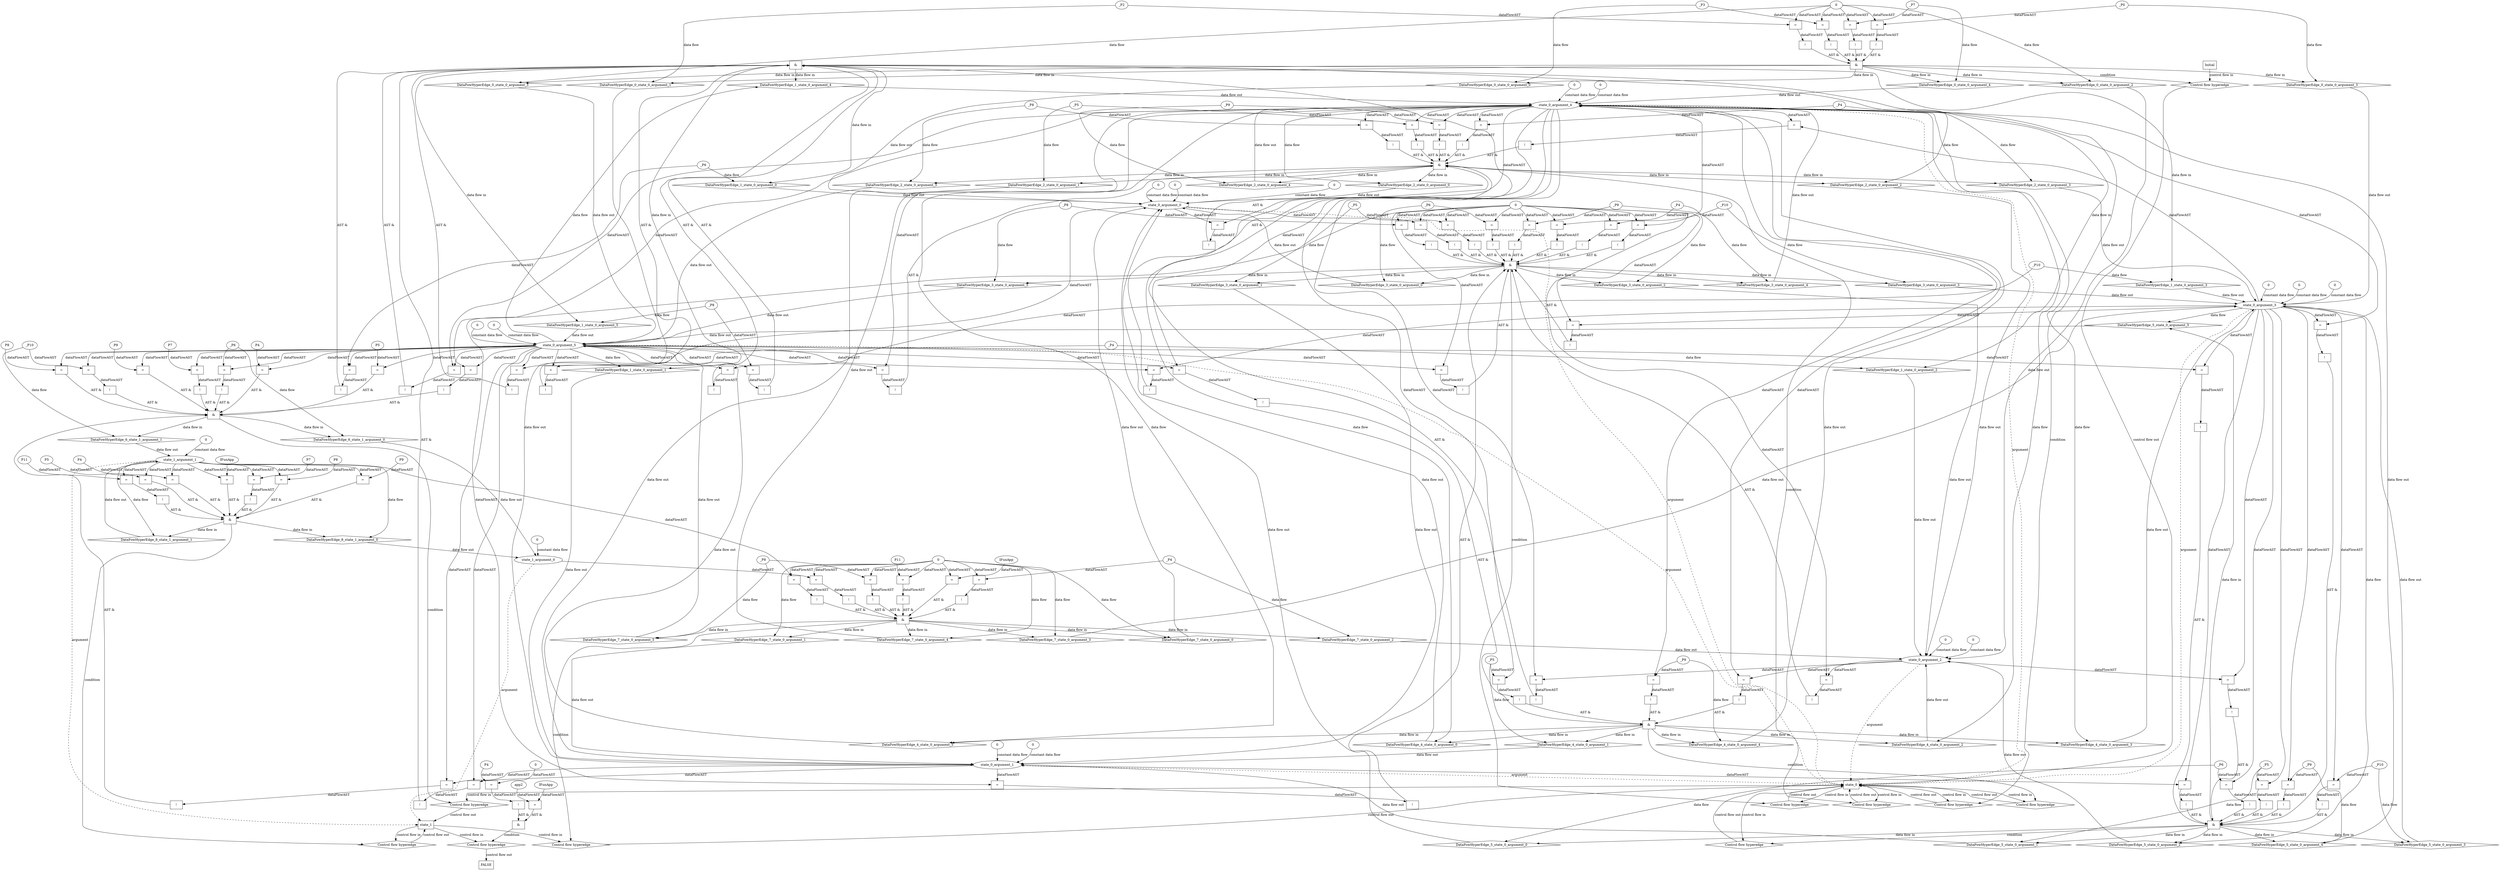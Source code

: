 digraph dag {
"state_0" [label="state_0" nodeName="state_0" class=cfn  shape="rect"];
"state_1" [label="state_1" nodeName="state_1" class=cfn  shape="rect"];
FALSE [label="FALSE" nodeName=FALSE class=cfn  shape="rect"];
Initial [label="Initial" nodeName=Initial class=cfn  shape="rect"];
ControlFowHyperEdge_0 [label="Control flow hyperedge" nodeName=ControlFowHyperEdge_0 class=controlFlowHyperEdge shape="diamond"];
"Initial" -> ControlFowHyperEdge_0 [label="control flow in"]
ControlFowHyperEdge_0 -> "state_0" [label="control flow out"]
ControlFowHyperEdge_1 [label="Control flow hyperedge" nodeName=ControlFowHyperEdge_1 class=controlFlowHyperEdge shape="diamond"];
"state_0" -> ControlFowHyperEdge_1 [label="control flow in"]
ControlFowHyperEdge_1 -> "state_0" [label="control flow out"]
ControlFowHyperEdge_2 [label="Control flow hyperedge" nodeName=ControlFowHyperEdge_2 class=controlFlowHyperEdge shape="diamond"];
"state_0" -> ControlFowHyperEdge_2 [label="control flow in"]
ControlFowHyperEdge_2 -> "state_0" [label="control flow out"]
ControlFowHyperEdge_3 [label="Control flow hyperedge" nodeName=ControlFowHyperEdge_3 class=controlFlowHyperEdge shape="diamond"];
"state_0" -> ControlFowHyperEdge_3 [label="control flow in"]
ControlFowHyperEdge_3 -> "state_0" [label="control flow out"]
ControlFowHyperEdge_4 [label="Control flow hyperedge" nodeName=ControlFowHyperEdge_4 class=controlFlowHyperEdge shape="diamond"];
"state_0" -> ControlFowHyperEdge_4 [label="control flow in"]
ControlFowHyperEdge_4 -> "state_0" [label="control flow out"]
ControlFowHyperEdge_5 [label="Control flow hyperedge" nodeName=ControlFowHyperEdge_5 class=controlFlowHyperEdge shape="diamond"];
"state_0" -> ControlFowHyperEdge_5 [label="control flow in"]
ControlFowHyperEdge_5 -> "state_0" [label="control flow out"]
ControlFowHyperEdge_6 [label="Control flow hyperedge" nodeName=ControlFowHyperEdge_6 class=controlFlowHyperEdge shape="diamond"];
"state_0" -> ControlFowHyperEdge_6 [label="control flow in"]
ControlFowHyperEdge_6 -> "state_1" [label="control flow out"]
ControlFowHyperEdge_7 [label="Control flow hyperedge" nodeName=ControlFowHyperEdge_7 class=controlFlowHyperEdge shape="diamond"];
"state_1" -> ControlFowHyperEdge_7 [label="control flow in"]
ControlFowHyperEdge_7 -> "state_0" [label="control flow out"]
ControlFowHyperEdge_8 [label="Control flow hyperedge" nodeName=ControlFowHyperEdge_8 class=controlFlowHyperEdge shape="diamond"];
"state_1" -> ControlFowHyperEdge_8 [label="control flow in"]
ControlFowHyperEdge_8 -> "state_1" [label="control flow out"]
ControlFowHyperEdge_9 [label="Control flow hyperedge" nodeName=ControlFowHyperEdge_9 class=controlFlowHyperEdge shape="diamond"];
"state_1" -> ControlFowHyperEdge_9 [label="control flow in"]
ControlFowHyperEdge_9 -> "FALSE" [label="control flow out"]
"state_0_argument_0" [label="state_0_argument_0" nodeName=argument0 class=argument  head="state_0" shape="oval"];
"state_0_argument_0" -> "state_0"[label="argument" style="dashed"]
"state_0_argument_1" [label="state_0_argument_1" nodeName=argument1 class=argument  head="state_0" shape="oval"];
"state_0_argument_1" -> "state_0"[label="argument" style="dashed"]
"state_0_argument_2" [label="state_0_argument_2" nodeName=argument2 class=argument  head="state_0" shape="oval"];
"state_0_argument_2" -> "state_0"[label="argument" style="dashed"]
"state_0_argument_3" [label="state_0_argument_3" nodeName=argument3 class=argument  head="state_0" shape="oval"];
"state_0_argument_3" -> "state_0"[label="argument" style="dashed"]
"state_0_argument_4" [label="state_0_argument_4" nodeName=argument4 class=argument  head="state_0" shape="oval"];
"state_0_argument_4" -> "state_0"[label="argument" style="dashed"]
"state_0_argument_5" [label="state_0_argument_5" nodeName=argument5 class=argument  head="state_0" shape="oval"];
"state_0_argument_5" -> "state_0"[label="argument" style="dashed"]
"state_1_argument_0" [label="state_1_argument_0" nodeName=argument0 class=argument  head="state_1" shape="oval"];
"state_1_argument_0" -> "state_1"[label="argument" style="dashed"]
"state_1_argument_1" [label="state_1_argument_1" nodeName=argument1 class=argument  head="state_1" shape="oval"];
"state_1_argument_1" -> "state_1"[label="argument" style="dashed"]

"xxxstate_0___Initial_0xxx_and" [label="&" nodeName="xxxstate_0___Initial_0xxx_and" class=Operator shape="rect"];
"xxxstate_0___Initial_0xxxguard_0_node_0" [label="!" nodeName="xxxstate_0___Initial_0xxxguard_0_node_0" class=Operator shape="rect"];
"xxxstate_0___Initial_0xxxguard_0_node_1" [label="=" nodeName="xxxstate_0___Initial_0xxxguard_0_node_1" class=Operator  shape="rect"];
"xxxstate_0___Initial_0xxxguard_0_node_1" -> "xxxstate_0___Initial_0xxxguard_0_node_0"[label="dataFlowAST"]
"xxxstate_0___Initial_0xxxdataFlow_0_node_0" -> "xxxstate_0___Initial_0xxxguard_0_node_1"[label="dataFlowAST"]
"xxxstate_0___Initial_0xxxdataFlow3_node_0" -> "xxxstate_0___Initial_0xxxguard_0_node_1"[label="dataFlowAST"]

"xxxstate_0___Initial_0xxxguard_0_node_0" -> "xxxstate_0___Initial_0xxx_and" [label="AST &"];
"xxxstate_0___Initial_0xxxguard1_node_0" [label="!" nodeName="xxxstate_0___Initial_0xxxguard1_node_0" class=Operator shape="rect"];
"xxxstate_0___Initial_0xxxguard1_node_1" [label="=" nodeName="xxxstate_0___Initial_0xxxguard1_node_1" class=Operator  shape="rect"];
"xxxstate_0___Initial_0xxxguard1_node_1" -> "xxxstate_0___Initial_0xxxguard1_node_0"[label="dataFlowAST"]
"xxxstate_0___Initial_0xxxdataFlow5_node_0" -> "xxxstate_0___Initial_0xxxguard1_node_1"[label="dataFlowAST"]
"xxxstate_0___Initial_0xxxdataFlow3_node_0" -> "xxxstate_0___Initial_0xxxguard1_node_1"[label="dataFlowAST"]

"xxxstate_0___Initial_0xxxguard1_node_0" -> "xxxstate_0___Initial_0xxx_and" [label="AST &"];
"xxxstate_0___Initial_0xxxguard2_node_0" [label="!" nodeName="xxxstate_0___Initial_0xxxguard2_node_0" class=Operator shape="rect"];
"xxxstate_0___Initial_0xxxguard2_node_1" [label="=" nodeName="xxxstate_0___Initial_0xxxguard2_node_1" class=Operator  shape="rect"];
"xxxstate_0___Initial_0xxxguard2_node_1" -> "xxxstate_0___Initial_0xxxguard2_node_0"[label="dataFlowAST"]
"xxxstate_0___Initial_0xxxdataFlow2_node_0" -> "xxxstate_0___Initial_0xxxguard2_node_1"[label="dataFlowAST"]
"xxxstate_0___Initial_0xxxdataFlow3_node_0" -> "xxxstate_0___Initial_0xxxguard2_node_1"[label="dataFlowAST"]

"xxxstate_0___Initial_0xxxguard2_node_0" -> "xxxstate_0___Initial_0xxx_and" [label="AST &"];
"xxxstate_0___Initial_0xxxguard3_node_0" [label="!" nodeName="xxxstate_0___Initial_0xxxguard3_node_0" class=Operator shape="rect"];
"xxxstate_0___Initial_0xxxguard3_node_1" [label="=" nodeName="xxxstate_0___Initial_0xxxguard3_node_1" class=Operator  shape="rect"];
"xxxstate_0___Initial_0xxxguard3_node_1" -> "xxxstate_0___Initial_0xxxguard3_node_0"[label="dataFlowAST"]
"xxxstate_0___Initial_0xxxdataFlow1_node_0" -> "xxxstate_0___Initial_0xxxguard3_node_1"[label="dataFlowAST"]
"xxxstate_0___Initial_0xxxdataFlow3_node_0" -> "xxxstate_0___Initial_0xxxguard3_node_1"[label="dataFlowAST"]

"xxxstate_0___Initial_0xxxguard3_node_0" -> "xxxstate_0___Initial_0xxx_and" [label="AST &"];
"xxxstate_0___Initial_0xxx_and" -> "ControlFowHyperEdge_0" [label="condition"];
"xxxstate_0___Initial_0xxxdataFlow_0_node_0" [label="_P7" nodeName="xxxstate_0___Initial_0xxxdataFlow_0_node_0" class=Constant ];

"xxxstate_0___Initial_0xxxdataFlow_0_node_0" -> "DataFowHyperEdge_0_state_0_argument_4" [label="data flow"];
"xxxstate_0___Initial_0xxxdataFlow1_node_0" [label="_P3" nodeName="xxxstate_0___Initial_0xxxdataFlow1_node_0" class=Constant ];

"xxxstate_0___Initial_0xxxdataFlow1_node_0" -> "DataFowHyperEdge_0_state_0_argument_0" [label="data flow"];
"xxxstate_0___Initial_0xxxdataFlow2_node_0" [label="_P0" nodeName="xxxstate_0___Initial_0xxxdataFlow2_node_0" class=Constant ];

"xxxstate_0___Initial_0xxxdataFlow2_node_0" -> "DataFowHyperEdge_0_state_0_argument_3" [label="data flow"];
"xxxstate_0___Initial_0xxxdataFlow3_node_0" [label="0" nodeName="xxxstate_0___Initial_0xxxdataFlow3_node_0" class=Literal ];

"xxxstate_0___Initial_0xxxdataFlow3_node_0" -> "DataFowHyperEdge_0_state_0_argument_2" [label="data flow"];

"xxxstate_0___Initial_0xxxdataFlow3_node_0" -> "DataFowHyperEdge_0_state_0_argument_5" [label="data flow"];
"xxxstate_0___Initial_0xxxdataFlow5_node_0" [label="_P2" nodeName="xxxstate_0___Initial_0xxxdataFlow5_node_0" class=Constant ];

"xxxstate_0___Initial_0xxxdataFlow5_node_0" -> "DataFowHyperEdge_0_state_0_argument_1" [label="data flow"];
"xxxstate_0___state_0_1xxx_and" [label="&" nodeName="xxxstate_0___state_0_1xxx_and" class=Operator shape="rect"];
"xxxstate_0___state_0_1xxxguard7_node_0" [label="!" nodeName="xxxstate_0___state_0_1xxxguard7_node_0" class=Operator shape="rect"];
"xxxstate_0___state_0_1xxxguard7_node_1" [label="=" nodeName="xxxstate_0___state_0_1xxxguard7_node_1" class=Operator  shape="rect"];
"xxxstate_0___state_0_1xxxguard7_node_1" -> "xxxstate_0___state_0_1xxxguard7_node_0"[label="dataFlowAST"]
"xxxstate_0___state_0_1xxxdataFlow2_node_0" -> "xxxstate_0___state_0_1xxxguard7_node_1"[label="dataFlowAST"]
"state_0_argument_5" -> "xxxstate_0___state_0_1xxxguard7_node_1"[label="dataFlowAST"]

"xxxstate_0___state_0_1xxxguard7_node_0" -> "xxxstate_0___state_0_1xxx_and" [label="AST &"];
"xxxstate_0___state_0_1xxxguard5_node_0" [label="!" nodeName="xxxstate_0___state_0_1xxxguard5_node_0" class=Operator shape="rect"];
"xxxstate_0___state_0_1xxxguard5_node_1" [label="=" nodeName="xxxstate_0___state_0_1xxxguard5_node_1" class=Operator  shape="rect"];
"xxxstate_0___state_0_1xxxguard5_node_1" -> "xxxstate_0___state_0_1xxxguard5_node_0"[label="dataFlowAST"]
"state_0_argument_0" -> "xxxstate_0___state_0_1xxxguard5_node_1"[label="dataFlowAST"]
"state_0_argument_5" -> "xxxstate_0___state_0_1xxxguard5_node_1"[label="dataFlowAST"]

"xxxstate_0___state_0_1xxxguard5_node_0" -> "xxxstate_0___state_0_1xxx_and" [label="AST &"];
"xxxstate_0___state_0_1xxxguard6_node_0" [label="!" nodeName="xxxstate_0___state_0_1xxxguard6_node_0" class=Operator shape="rect"];
"xxxstate_0___state_0_1xxxguard6_node_1" [label="=" nodeName="xxxstate_0___state_0_1xxxguard6_node_1" class=Operator  shape="rect"];
"xxxstate_0___state_0_1xxxguard6_node_1" -> "xxxstate_0___state_0_1xxxguard6_node_0"[label="dataFlowAST"]
"state_0_argument_4" -> "xxxstate_0___state_0_1xxxguard6_node_1"[label="dataFlowAST"]
"state_0_argument_5" -> "xxxstate_0___state_0_1xxxguard6_node_1"[label="dataFlowAST"]

"xxxstate_0___state_0_1xxxguard6_node_0" -> "xxxstate_0___state_0_1xxx_and" [label="AST &"];
"xxxstate_0___state_0_1xxxguard2_node_0" [label="!" nodeName="xxxstate_0___state_0_1xxxguard2_node_0" class=Operator shape="rect"];
"xxxstate_0___state_0_1xxxguard2_node_1" [label="=" nodeName="xxxstate_0___state_0_1xxxguard2_node_1" class=Operator  shape="rect"];
"xxxstate_0___state_0_1xxxguard2_node_1" -> "xxxstate_0___state_0_1xxxguard2_node_0"[label="dataFlowAST"]
"xxxstate_0___state_0_1xxxdataFlow3_node_0" -> "xxxstate_0___state_0_1xxxguard2_node_1"[label="dataFlowAST"]
"state_0_argument_5" -> "xxxstate_0___state_0_1xxxguard2_node_1"[label="dataFlowAST"]

"xxxstate_0___state_0_1xxxguard2_node_0" -> "xxxstate_0___state_0_1xxx_and" [label="AST &"];
"xxxstate_0___state_0_1xxxguard1_node_0" [label="!" nodeName="xxxstate_0___state_0_1xxxguard1_node_0" class=Operator shape="rect"];
"xxxstate_0___state_0_1xxxguard1_node_1" [label="=" nodeName="xxxstate_0___state_0_1xxxguard1_node_1" class=Operator  shape="rect"];
"xxxstate_0___state_0_1xxxguard1_node_1" -> "xxxstate_0___state_0_1xxxguard1_node_0"[label="dataFlowAST"]
"xxxstate_0___state_0_1xxxdataFlow1_node_0" -> "xxxstate_0___state_0_1xxxguard1_node_1"[label="dataFlowAST"]
"state_0_argument_5" -> "xxxstate_0___state_0_1xxxguard1_node_1"[label="dataFlowAST"]

"xxxstate_0___state_0_1xxxguard1_node_0" -> "xxxstate_0___state_0_1xxx_and" [label="AST &"];
"xxxstate_0___state_0_1xxxguard3_node_0" [label="!" nodeName="xxxstate_0___state_0_1xxxguard3_node_0" class=Operator shape="rect"];
"xxxstate_0___state_0_1xxxguard3_node_1" [label="=" nodeName="xxxstate_0___state_0_1xxxguard3_node_1" class=Operator  shape="rect"];
"xxxstate_0___state_0_1xxxguard3_node_1" -> "xxxstate_0___state_0_1xxxguard3_node_0"[label="dataFlowAST"]
"state_0_argument_1" -> "xxxstate_0___state_0_1xxxguard3_node_1"[label="dataFlowAST"]
"state_0_argument_5" -> "xxxstate_0___state_0_1xxxguard3_node_1"[label="dataFlowAST"]

"xxxstate_0___state_0_1xxxguard3_node_0" -> "xxxstate_0___state_0_1xxx_and" [label="AST &"];
"xxxstate_0___state_0_1xxxguard4_node_0" [label="!" nodeName="xxxstate_0___state_0_1xxxguard4_node_0" class=Operator shape="rect"];
"xxxstate_0___state_0_1xxxguard4_node_1" [label="=" nodeName="xxxstate_0___state_0_1xxxguard4_node_1" class=Operator  shape="rect"];
"xxxstate_0___state_0_1xxxguard4_node_1" -> "xxxstate_0___state_0_1xxxguard4_node_0"[label="dataFlowAST"]
"state_0_argument_3" -> "xxxstate_0___state_0_1xxxguard4_node_1"[label="dataFlowAST"]
"state_0_argument_5" -> "xxxstate_0___state_0_1xxxguard4_node_1"[label="dataFlowAST"]

"xxxstate_0___state_0_1xxxguard4_node_0" -> "xxxstate_0___state_0_1xxx_and" [label="AST &"];
"xxxstate_0___state_0_1xxxguard_0_node_0" [label="!" nodeName="xxxstate_0___state_0_1xxxguard_0_node_0" class=Operator shape="rect"];
"xxxstate_0___state_0_1xxxguard_0_node_1" [label="=" nodeName="xxxstate_0___state_0_1xxxguard_0_node_1" class=Operator  shape="rect"];
"xxxstate_0___state_0_1xxxguard_0_node_1" -> "xxxstate_0___state_0_1xxxguard_0_node_0"[label="dataFlowAST"]
"xxxstate_0___state_0_1xxxdataFlow4_node_0" -> "xxxstate_0___state_0_1xxxguard_0_node_1"[label="dataFlowAST"]
"state_0_argument_5" -> "xxxstate_0___state_0_1xxxguard_0_node_1"[label="dataFlowAST"]

"xxxstate_0___state_0_1xxxguard_0_node_0" -> "xxxstate_0___state_0_1xxx_and" [label="AST &"];
"xxxstate_0___state_0_1xxx_and" -> "ControlFowHyperEdge_1" [label="condition"];

"state_0_argument_5" -> "DataFowHyperEdge_1_state_0_argument_4" [label="data flow"];
"xxxstate_0___state_0_1xxxdataFlow1_node_0" [label="_P6" nodeName="xxxstate_0___state_0_1xxxdataFlow1_node_0" class=Constant ];

"xxxstate_0___state_0_1xxxdataFlow1_node_0" -> "DataFowHyperEdge_1_state_0_argument_0" [label="data flow"];
"xxxstate_0___state_0_1xxxdataFlow2_node_0" [label="_P10" nodeName="xxxstate_0___state_0_1xxxdataFlow2_node_0" class=Constant ];

"xxxstate_0___state_0_1xxxdataFlow2_node_0" -> "DataFowHyperEdge_1_state_0_argument_3" [label="data flow"];
"xxxstate_0___state_0_1xxxdataFlow3_node_0" [label="_P4" nodeName="xxxstate_0___state_0_1xxxdataFlow3_node_0" class=Constant ];

"xxxstate_0___state_0_1xxxdataFlow3_node_0" -> "DataFowHyperEdge_1_state_0_argument_2" [label="data flow"];
"xxxstate_0___state_0_1xxxdataFlow4_node_0" [label="_P8" nodeName="xxxstate_0___state_0_1xxxdataFlow4_node_0" class=Constant ];

"xxxstate_0___state_0_1xxxdataFlow4_node_0" -> "DataFowHyperEdge_1_state_0_argument_5" [label="data flow"];

"state_0_argument_5" -> "DataFowHyperEdge_1_state_0_argument_1" [label="data flow"];
"xxxstate_0___state_0_2xxx_and" [label="&" nodeName="xxxstate_0___state_0_2xxx_and" class=Operator shape="rect"];
"xxxstate_0___state_0_2xxxguard4_node_0" [label="!" nodeName="xxxstate_0___state_0_2xxxguard4_node_0" class=Operator shape="rect"];
"xxxstate_0___state_0_2xxxguard4_node_1" [label="=" nodeName="xxxstate_0___state_0_2xxxguard4_node_1" class=Operator  shape="rect"];
"xxxstate_0___state_0_2xxxguard4_node_1" -> "xxxstate_0___state_0_2xxxguard4_node_0"[label="dataFlowAST"]
"state_0_argument_3" -> "xxxstate_0___state_0_2xxxguard4_node_1"[label="dataFlowAST"]
"state_0_argument_4" -> "xxxstate_0___state_0_2xxxguard4_node_1"[label="dataFlowAST"]

"xxxstate_0___state_0_2xxxguard4_node_0" -> "xxxstate_0___state_0_2xxx_and" [label="AST &"];
"xxxstate_0___state_0_2xxxguard3_node_0" [label="!" nodeName="xxxstate_0___state_0_2xxxguard3_node_0" class=Operator shape="rect"];
"xxxstate_0___state_0_2xxxguard3_node_1" [label="=" nodeName="xxxstate_0___state_0_2xxxguard3_node_1" class=Operator  shape="rect"];
"xxxstate_0___state_0_2xxxguard3_node_1" -> "xxxstate_0___state_0_2xxxguard3_node_0"[label="dataFlowAST"]
"state_0_argument_2" -> "xxxstate_0___state_0_2xxxguard3_node_1"[label="dataFlowAST"]
"state_0_argument_4" -> "xxxstate_0___state_0_2xxxguard3_node_1"[label="dataFlowAST"]

"xxxstate_0___state_0_2xxxguard3_node_0" -> "xxxstate_0___state_0_2xxx_and" [label="AST &"];
"xxxstate_0___state_0_2xxxguard2_node_0" [label="!" nodeName="xxxstate_0___state_0_2xxxguard2_node_0" class=Operator shape="rect"];
"xxxstate_0___state_0_2xxxguard2_node_1" [label="=" nodeName="xxxstate_0___state_0_2xxxguard2_node_1" class=Operator  shape="rect"];
"xxxstate_0___state_0_2xxxguard2_node_1" -> "xxxstate_0___state_0_2xxxguard2_node_0"[label="dataFlowAST"]
"xxxstate_0___state_0_2xxxdataFlow3_node_0" -> "xxxstate_0___state_0_2xxxguard2_node_1"[label="dataFlowAST"]
"state_0_argument_4" -> "xxxstate_0___state_0_2xxxguard2_node_1"[label="dataFlowAST"]

"xxxstate_0___state_0_2xxxguard2_node_0" -> "xxxstate_0___state_0_2xxx_and" [label="AST &"];
"xxxstate_0___state_0_2xxxguard1_node_0" [label="!" nodeName="xxxstate_0___state_0_2xxxguard1_node_0" class=Operator shape="rect"];
"xxxstate_0___state_0_2xxxguard1_node_1" [label="=" nodeName="xxxstate_0___state_0_2xxxguard1_node_1" class=Operator  shape="rect"];
"xxxstate_0___state_0_2xxxguard1_node_1" -> "xxxstate_0___state_0_2xxxguard1_node_0"[label="dataFlowAST"]
"xxxstate_0___state_0_2xxxdataFlow5_node_0" -> "xxxstate_0___state_0_2xxxguard1_node_1"[label="dataFlowAST"]
"state_0_argument_4" -> "xxxstate_0___state_0_2xxxguard1_node_1"[label="dataFlowAST"]

"xxxstate_0___state_0_2xxxguard1_node_0" -> "xxxstate_0___state_0_2xxx_and" [label="AST &"];
"xxxstate_0___state_0_2xxxguard_0_node_0" [label="!" nodeName="xxxstate_0___state_0_2xxxguard_0_node_0" class=Operator shape="rect"];
"xxxstate_0___state_0_2xxxguard_0_node_1" [label="=" nodeName="xxxstate_0___state_0_2xxxguard_0_node_1" class=Operator  shape="rect"];
"xxxstate_0___state_0_2xxxguard_0_node_1" -> "xxxstate_0___state_0_2xxxguard_0_node_0"[label="dataFlowAST"]
"xxxstate_0___state_0_2xxxdataFlow4_node_0" -> "xxxstate_0___state_0_2xxxguard_0_node_1"[label="dataFlowAST"]
"state_0_argument_4" -> "xxxstate_0___state_0_2xxxguard_0_node_1"[label="dataFlowAST"]

"xxxstate_0___state_0_2xxxguard_0_node_0" -> "xxxstate_0___state_0_2xxx_and" [label="AST &"];
"xxxstate_0___state_0_2xxxguard7_node_0" [label="!" nodeName="xxxstate_0___state_0_2xxxguard7_node_0" class=Operator shape="rect"];
"xxxstate_0___state_0_2xxxguard7_node_1" [label="=" nodeName="xxxstate_0___state_0_2xxxguard7_node_1" class=Operator  shape="rect"];
"xxxstate_0___state_0_2xxxguard7_node_1" -> "xxxstate_0___state_0_2xxxguard7_node_0"[label="dataFlowAST"]
"xxxstate_0___state_0_2xxxdataFlow_0_node_0" -> "xxxstate_0___state_0_2xxxguard7_node_1"[label="dataFlowAST"]
"state_0_argument_4" -> "xxxstate_0___state_0_2xxxguard7_node_1"[label="dataFlowAST"]

"xxxstate_0___state_0_2xxxguard7_node_0" -> "xxxstate_0___state_0_2xxx_and" [label="AST &"];
"xxxstate_0___state_0_2xxxguard5_node_0" [label="!" nodeName="xxxstate_0___state_0_2xxxguard5_node_0" class=Operator shape="rect"];
"xxxstate_0___state_0_2xxxguard5_node_1" [label="=" nodeName="xxxstate_0___state_0_2xxxguard5_node_1" class=Operator  shape="rect"];
"xxxstate_0___state_0_2xxxguard5_node_1" -> "xxxstate_0___state_0_2xxxguard5_node_0"[label="dataFlowAST"]
"state_0_argument_0" -> "xxxstate_0___state_0_2xxxguard5_node_1"[label="dataFlowAST"]
"state_0_argument_4" -> "xxxstate_0___state_0_2xxxguard5_node_1"[label="dataFlowAST"]

"xxxstate_0___state_0_2xxxguard5_node_0" -> "xxxstate_0___state_0_2xxx_and" [label="AST &"];
"xxxstate_0___state_0_2xxxguard6_node_0" [label="!" nodeName="xxxstate_0___state_0_2xxxguard6_node_0" class=Operator shape="rect"];
"xxxstate_0___state_0_2xxxguard6_node_1" [label="=" nodeName="xxxstate_0___state_0_2xxxguard6_node_1" class=Operator  shape="rect"];
"xxxstate_0___state_0_2xxxguard6_node_1" -> "xxxstate_0___state_0_2xxxguard6_node_0"[label="dataFlowAST"]
"state_0_argument_5" -> "xxxstate_0___state_0_2xxxguard6_node_1"[label="dataFlowAST"]
"state_0_argument_4" -> "xxxstate_0___state_0_2xxxguard6_node_1"[label="dataFlowAST"]

"xxxstate_0___state_0_2xxxguard6_node_0" -> "xxxstate_0___state_0_2xxx_and" [label="AST &"];
"xxxstate_0___state_0_2xxx_and" -> "ControlFowHyperEdge_2" [label="condition"];
"xxxstate_0___state_0_2xxxdataFlow_0_node_0" [label="_P9" nodeName="xxxstate_0___state_0_2xxxdataFlow_0_node_0" class=Constant ];

"xxxstate_0___state_0_2xxxdataFlow_0_node_0" -> "DataFowHyperEdge_2_state_0_argument_4" [label="data flow"];

"state_0_argument_4" -> "DataFowHyperEdge_2_state_0_argument_0" [label="data flow"];

"state_0_argument_4" -> "DataFowHyperEdge_2_state_0_argument_3" [label="data flow"];
"xxxstate_0___state_0_2xxxdataFlow3_node_0" [label="_P4" nodeName="xxxstate_0___state_0_2xxxdataFlow3_node_0" class=Constant ];

"xxxstate_0___state_0_2xxxdataFlow3_node_0" -> "DataFowHyperEdge_2_state_0_argument_2" [label="data flow"];
"xxxstate_0___state_0_2xxxdataFlow4_node_0" [label="_P8" nodeName="xxxstate_0___state_0_2xxxdataFlow4_node_0" class=Constant ];

"xxxstate_0___state_0_2xxxdataFlow4_node_0" -> "DataFowHyperEdge_2_state_0_argument_5" [label="data flow"];
"xxxstate_0___state_0_2xxxdataFlow5_node_0" [label="_P5" nodeName="xxxstate_0___state_0_2xxxdataFlow5_node_0" class=Constant ];

"xxxstate_0___state_0_2xxxdataFlow5_node_0" -> "DataFowHyperEdge_2_state_0_argument_1" [label="data flow"];
"xxxstate_0___state_0_3xxx_and" [label="&" nodeName="xxxstate_0___state_0_3xxx_and" class=Operator shape="rect"];
"xxxstate_0___state_0_3xxxguard3_node_0" [label="!" nodeName="xxxstate_0___state_0_3xxxguard3_node_0" class=Operator shape="rect"];
"xxxstate_0___state_0_3xxxguard3_node_1" [label="=" nodeName="xxxstate_0___state_0_3xxxguard3_node_1" class=Operator  shape="rect"];
"xxxstate_0___state_0_3xxxguard3_node_1" -> "xxxstate_0___state_0_3xxxguard3_node_0"[label="dataFlowAST"]
"state_0_argument_3" -> "xxxstate_0___state_0_3xxxguard3_node_1"[label="dataFlowAST"]
"xxxstate_0___state_0_3xxxguard_0_node_3" -> "xxxstate_0___state_0_3xxxguard3_node_1"[label="dataFlowAST"]

"xxxstate_0___state_0_3xxxguard3_node_0" -> "xxxstate_0___state_0_3xxx_and" [label="AST &"];
"xxxstate_0___state_0_3xxxguard9_node_0" [label="!" nodeName="xxxstate_0___state_0_3xxxguard9_node_0" class=Operator shape="rect"];
"xxxstate_0___state_0_3xxxguard9_node_1" [label="=" nodeName="xxxstate_0___state_0_3xxxguard9_node_1" class=Operator  shape="rect"];
"xxxstate_0___state_0_3xxxguard9_node_1" -> "xxxstate_0___state_0_3xxxguard9_node_0"[label="dataFlowAST"]
"state_0_argument_5" -> "xxxstate_0___state_0_3xxxguard9_node_1"[label="dataFlowAST"]
"xxxstate_0___state_0_3xxxguard_0_node_3" -> "xxxstate_0___state_0_3xxxguard9_node_1"[label="dataFlowAST"]

"xxxstate_0___state_0_3xxxguard9_node_0" -> "xxxstate_0___state_0_3xxx_and" [label="AST &"];
"xxxstate_0___state_0_3xxxguard_0_node_0" [label="!" nodeName="xxxstate_0___state_0_3xxxguard_0_node_0" class=Operator shape="rect"];
"xxxstate_0___state_0_3xxxguard_0_node_1" [label="=" nodeName="xxxstate_0___state_0_3xxxguard_0_node_1" class=Operator  shape="rect"];
"xxxstate_0___state_0_3xxxguard_0_node_3" [label="0" nodeName="xxxstate_0___state_0_3xxxguard_0_node_3" class=Literal ];
"xxxstate_0___state_0_3xxxguard_0_node_1" -> "xxxstate_0___state_0_3xxxguard_0_node_0"[label="dataFlowAST"]
"state_0_argument_4" -> "xxxstate_0___state_0_3xxxguard_0_node_1"[label="dataFlowAST"]
"xxxstate_0___state_0_3xxxguard_0_node_3" -> "xxxstate_0___state_0_3xxxguard_0_node_1"[label="dataFlowAST"]

"xxxstate_0___state_0_3xxxguard_0_node_0" -> "xxxstate_0___state_0_3xxx_and" [label="AST &"];
"xxxstate_0___state_0_3xxxguard7_node_0" [label="!" nodeName="xxxstate_0___state_0_3xxxguard7_node_0" class=Operator shape="rect"];
"xxxstate_0___state_0_3xxxguard7_node_1" [label="=" nodeName="xxxstate_0___state_0_3xxxguard7_node_1" class=Operator  shape="rect"];
"xxxstate_0___state_0_3xxxguard7_node_1" -> "xxxstate_0___state_0_3xxxguard7_node_0"[label="dataFlowAST"]
"xxxstate_0___state_0_3xxxdataFlow5_node_0" -> "xxxstate_0___state_0_3xxxguard7_node_1"[label="dataFlowAST"]
"xxxstate_0___state_0_3xxxguard_0_node_3" -> "xxxstate_0___state_0_3xxxguard7_node_1"[label="dataFlowAST"]

"xxxstate_0___state_0_3xxxguard7_node_0" -> "xxxstate_0___state_0_3xxx_and" [label="AST &"];
"xxxstate_0___state_0_3xxxguard11_node_0" [label="!" nodeName="xxxstate_0___state_0_3xxxguard11_node_0" class=Operator shape="rect"];
"xxxstate_0___state_0_3xxxguard11_node_1" [label="=" nodeName="xxxstate_0___state_0_3xxxguard11_node_1" class=Operator  shape="rect"];
"xxxstate_0___state_0_3xxxguard11_node_1" -> "xxxstate_0___state_0_3xxxguard11_node_0"[label="dataFlowAST"]
"state_0_argument_0" -> "xxxstate_0___state_0_3xxxguard11_node_1"[label="dataFlowAST"]
"xxxstate_0___state_0_3xxxguard_0_node_3" -> "xxxstate_0___state_0_3xxxguard11_node_1"[label="dataFlowAST"]

"xxxstate_0___state_0_3xxxguard11_node_0" -> "xxxstate_0___state_0_3xxx_and" [label="AST &"];
"xxxstate_0___state_0_3xxxguard10_node_0" [label="!" nodeName="xxxstate_0___state_0_3xxxguard10_node_0" class=Operator shape="rect"];
"xxxstate_0___state_0_3xxxguard10_node_1" [label="=" nodeName="xxxstate_0___state_0_3xxxguard10_node_1" class=Operator  shape="rect"];
"xxxstate_0___state_0_3xxxguard10_node_1" -> "xxxstate_0___state_0_3xxxguard10_node_0"[label="dataFlowAST"]
"xxxstate_0___state_0_3xxxdataFlow4_node_0" -> "xxxstate_0___state_0_3xxxguard10_node_1"[label="dataFlowAST"]
"xxxstate_0___state_0_3xxxguard_0_node_3" -> "xxxstate_0___state_0_3xxxguard10_node_1"[label="dataFlowAST"]

"xxxstate_0___state_0_3xxxguard10_node_0" -> "xxxstate_0___state_0_3xxx_and" [label="AST &"];
"xxxstate_0___state_0_3xxxguard2_node_0" [label="!" nodeName="xxxstate_0___state_0_3xxxguard2_node_0" class=Operator shape="rect"];
"xxxstate_0___state_0_3xxxguard2_node_1" [label="=" nodeName="xxxstate_0___state_0_3xxxguard2_node_1" class=Operator  shape="rect"];
"xxxstate_0___state_0_3xxxguard2_node_1" -> "xxxstate_0___state_0_3xxxguard2_node_0"[label="dataFlowAST"]
"xxxstate_0___state_0_3xxxdataFlow3_node_0" -> "xxxstate_0___state_0_3xxxguard2_node_1"[label="dataFlowAST"]
"xxxstate_0___state_0_3xxxguard_0_node_3" -> "xxxstate_0___state_0_3xxxguard2_node_1"[label="dataFlowAST"]

"xxxstate_0___state_0_3xxxguard2_node_0" -> "xxxstate_0___state_0_3xxx_and" [label="AST &"];
"xxxstate_0___state_0_3xxxguard6_node_0" [label="!" nodeName="xxxstate_0___state_0_3xxxguard6_node_0" class=Operator shape="rect"];
"xxxstate_0___state_0_3xxxguard6_node_1" [label="=" nodeName="xxxstate_0___state_0_3xxxguard6_node_1" class=Operator  shape="rect"];
"xxxstate_0___state_0_3xxxguard6_node_1" -> "xxxstate_0___state_0_3xxxguard6_node_0"[label="dataFlowAST"]
"state_0_argument_2" -> "xxxstate_0___state_0_3xxxguard6_node_1"[label="dataFlowAST"]
"xxxstate_0___state_0_3xxxguard_0_node_3" -> "xxxstate_0___state_0_3xxxguard6_node_1"[label="dataFlowAST"]

"xxxstate_0___state_0_3xxxguard6_node_0" -> "xxxstate_0___state_0_3xxx_and" [label="AST &"];
"xxxstate_0___state_0_3xxxguard8_node_0" [label="!" nodeName="xxxstate_0___state_0_3xxxguard8_node_0" class=Operator shape="rect"];
"xxxstate_0___state_0_3xxxguard8_node_1" [label="=" nodeName="xxxstate_0___state_0_3xxxguard8_node_1" class=Operator  shape="rect"];
"xxxstate_0___state_0_3xxxguard8_node_1" -> "xxxstate_0___state_0_3xxxguard8_node_0"[label="dataFlowAST"]
"state_0_argument_1" -> "xxxstate_0___state_0_3xxxguard8_node_1"[label="dataFlowAST"]
"xxxstate_0___state_0_3xxxguard_0_node_3" -> "xxxstate_0___state_0_3xxxguard8_node_1"[label="dataFlowAST"]

"xxxstate_0___state_0_3xxxguard8_node_0" -> "xxxstate_0___state_0_3xxx_and" [label="AST &"];
"xxxstate_0___state_0_3xxxguard4_node_0" [label="!" nodeName="xxxstate_0___state_0_3xxxguard4_node_0" class=Operator shape="rect"];
"xxxstate_0___state_0_3xxxguard4_node_1" [label="=" nodeName="xxxstate_0___state_0_3xxxguard4_node_1" class=Operator  shape="rect"];
"xxxstate_0___state_0_3xxxguard4_node_1" -> "xxxstate_0___state_0_3xxxguard4_node_0"[label="dataFlowAST"]
"xxxstate_0___state_0_3xxxdataFlow2_node_0" -> "xxxstate_0___state_0_3xxxguard4_node_1"[label="dataFlowAST"]
"xxxstate_0___state_0_3xxxguard_0_node_3" -> "xxxstate_0___state_0_3xxxguard4_node_1"[label="dataFlowAST"]

"xxxstate_0___state_0_3xxxguard4_node_0" -> "xxxstate_0___state_0_3xxx_and" [label="AST &"];
"xxxstate_0___state_0_3xxxguard5_node_0" [label="!" nodeName="xxxstate_0___state_0_3xxxguard5_node_0" class=Operator shape="rect"];
"xxxstate_0___state_0_3xxxguard5_node_1" [label="=" nodeName="xxxstate_0___state_0_3xxxguard5_node_1" class=Operator  shape="rect"];
"xxxstate_0___state_0_3xxxguard5_node_1" -> "xxxstate_0___state_0_3xxxguard5_node_0"[label="dataFlowAST"]
"xxxstate_0___state_0_3xxxdataFlow1_node_0" -> "xxxstate_0___state_0_3xxxguard5_node_1"[label="dataFlowAST"]
"xxxstate_0___state_0_3xxxguard_0_node_3" -> "xxxstate_0___state_0_3xxxguard5_node_1"[label="dataFlowAST"]

"xxxstate_0___state_0_3xxxguard5_node_0" -> "xxxstate_0___state_0_3xxx_and" [label="AST &"];
"xxxstate_0___state_0_3xxxguard1_node_0" [label="!" nodeName="xxxstate_0___state_0_3xxxguard1_node_0" class=Operator shape="rect"];
"xxxstate_0___state_0_3xxxguard1_node_1" [label="=" nodeName="xxxstate_0___state_0_3xxxguard1_node_1" class=Operator  shape="rect"];
"xxxstate_0___state_0_3xxxguard1_node_1" -> "xxxstate_0___state_0_3xxxguard1_node_0"[label="dataFlowAST"]
"xxxstate_0___state_0_3xxxdataFlow_0_node_0" -> "xxxstate_0___state_0_3xxxguard1_node_1"[label="dataFlowAST"]
"xxxstate_0___state_0_3xxxguard_0_node_3" -> "xxxstate_0___state_0_3xxxguard1_node_1"[label="dataFlowAST"]

"xxxstate_0___state_0_3xxxguard1_node_0" -> "xxxstate_0___state_0_3xxx_and" [label="AST &"];
"xxxstate_0___state_0_3xxx_and" -> "ControlFowHyperEdge_3" [label="condition"];
"xxxstate_0___state_0_3xxxdataFlow_0_node_0" [label="_P9" nodeName="xxxstate_0___state_0_3xxxdataFlow_0_node_0" class=Constant ];

"xxxstate_0___state_0_3xxxdataFlow_0_node_0" -> "DataFowHyperEdge_3_state_0_argument_4" [label="data flow"];
"xxxstate_0___state_0_3xxxdataFlow1_node_0" [label="_P6" nodeName="xxxstate_0___state_0_3xxxdataFlow1_node_0" class=Constant ];

"xxxstate_0___state_0_3xxxdataFlow1_node_0" -> "DataFowHyperEdge_3_state_0_argument_0" [label="data flow"];
"xxxstate_0___state_0_3xxxdataFlow2_node_0" [label="_P10" nodeName="xxxstate_0___state_0_3xxxdataFlow2_node_0" class=Constant ];

"xxxstate_0___state_0_3xxxdataFlow2_node_0" -> "DataFowHyperEdge_3_state_0_argument_3" [label="data flow"];
"xxxstate_0___state_0_3xxxdataFlow3_node_0" [label="_P4" nodeName="xxxstate_0___state_0_3xxxdataFlow3_node_0" class=Constant ];

"xxxstate_0___state_0_3xxxdataFlow3_node_0" -> "DataFowHyperEdge_3_state_0_argument_2" [label="data flow"];
"xxxstate_0___state_0_3xxxdataFlow4_node_0" [label="_P8" nodeName="xxxstate_0___state_0_3xxxdataFlow4_node_0" class=Constant ];

"xxxstate_0___state_0_3xxxdataFlow4_node_0" -> "DataFowHyperEdge_3_state_0_argument_5" [label="data flow"];
"xxxstate_0___state_0_3xxxdataFlow5_node_0" [label="_P5" nodeName="xxxstate_0___state_0_3xxxdataFlow5_node_0" class=Constant ];

"xxxstate_0___state_0_3xxxdataFlow5_node_0" -> "DataFowHyperEdge_3_state_0_argument_1" [label="data flow"];
"xxxstate_0___state_0_4xxx_and" [label="&" nodeName="xxxstate_0___state_0_4xxx_and" class=Operator shape="rect"];
"xxxstate_0___state_0_4xxxguard_0_node_0" [label="!" nodeName="xxxstate_0___state_0_4xxxguard_0_node_0" class=Operator shape="rect"];
"xxxstate_0___state_0_4xxxguard_0_node_1" [label="=" nodeName="xxxstate_0___state_0_4xxxguard_0_node_1" class=Operator  shape="rect"];
"xxxstate_0___state_0_4xxxguard_0_node_1" -> "xxxstate_0___state_0_4xxxguard_0_node_0"[label="dataFlowAST"]
"state_0_argument_2" -> "xxxstate_0___state_0_4xxxguard_0_node_1"[label="dataFlowAST"]
"state_0_argument_4" -> "xxxstate_0___state_0_4xxxguard_0_node_1"[label="dataFlowAST"]

"xxxstate_0___state_0_4xxxguard_0_node_0" -> "xxxstate_0___state_0_4xxx_and" [label="AST &"];
"xxxstate_0___state_0_4xxxguard1_node_0" [label="!" nodeName="xxxstate_0___state_0_4xxxguard1_node_0" class=Operator shape="rect"];
"xxxstate_0___state_0_4xxxguard1_node_1" [label="=" nodeName="xxxstate_0___state_0_4xxxguard1_node_1" class=Operator  shape="rect"];
"xxxstate_0___state_0_4xxxguard1_node_1" -> "xxxstate_0___state_0_4xxxguard1_node_0"[label="dataFlowAST"]
"xxxstate_0___state_0_4xxxdataFlow_0_node_0" -> "xxxstate_0___state_0_4xxxguard1_node_1"[label="dataFlowAST"]
"state_0_argument_4" -> "xxxstate_0___state_0_4xxxguard1_node_1"[label="dataFlowAST"]

"xxxstate_0___state_0_4xxxguard1_node_0" -> "xxxstate_0___state_0_4xxx_and" [label="AST &"];
"xxxstate_0___state_0_4xxxguard2_node_0" [label="!" nodeName="xxxstate_0___state_0_4xxxguard2_node_0" class=Operator shape="rect"];
"xxxstate_0___state_0_4xxxguard2_node_1" [label="=" nodeName="xxxstate_0___state_0_4xxxguard2_node_1" class=Operator  shape="rect"];
"xxxstate_0___state_0_4xxxguard2_node_1" -> "xxxstate_0___state_0_4xxxguard2_node_0"[label="dataFlowAST"]
"xxxstate_0___state_0_4xxxdataFlow5_node_0" -> "xxxstate_0___state_0_4xxxguard2_node_1"[label="dataFlowAST"]
"state_0_argument_4" -> "xxxstate_0___state_0_4xxxguard2_node_1"[label="dataFlowAST"]

"xxxstate_0___state_0_4xxxguard2_node_0" -> "xxxstate_0___state_0_4xxx_and" [label="AST &"];
"xxxstate_0___state_0_4xxxguard3_node_0" [label="!" nodeName="xxxstate_0___state_0_4xxxguard3_node_0" class=Operator shape="rect"];
"xxxstate_0___state_0_4xxxguard3_node_1" [label="=" nodeName="xxxstate_0___state_0_4xxxguard3_node_1" class=Operator  shape="rect"];
"xxxstate_0___state_0_4xxxguard3_node_1" -> "xxxstate_0___state_0_4xxxguard3_node_0"[label="dataFlowAST"]
"state_0_argument_5" -> "xxxstate_0___state_0_4xxxguard3_node_1"[label="dataFlowAST"]
"state_0_argument_4" -> "xxxstate_0___state_0_4xxxguard3_node_1"[label="dataFlowAST"]

"xxxstate_0___state_0_4xxxguard3_node_0" -> "xxxstate_0___state_0_4xxx_and" [label="AST &"];
"xxxstate_0___state_0_4xxx_and" -> "ControlFowHyperEdge_4" [label="condition"];
"xxxstate_0___state_0_4xxxdataFlow_0_node_0" [label="_P9" nodeName="xxxstate_0___state_0_4xxxdataFlow_0_node_0" class=Constant ];

"xxxstate_0___state_0_4xxxdataFlow_0_node_0" -> "DataFowHyperEdge_4_state_0_argument_4" [label="data flow"];

"state_0_argument_4" -> "DataFowHyperEdge_4_state_0_argument_0" [label="data flow"];

"state_0_argument_4" -> "DataFowHyperEdge_4_state_0_argument_3" [label="data flow"];

"state_0_argument_4" -> "DataFowHyperEdge_4_state_0_argument_2" [label="data flow"];

"state_0_argument_4" -> "DataFowHyperEdge_4_state_0_argument_5" [label="data flow"];
"xxxstate_0___state_0_4xxxdataFlow5_node_0" [label="_P5" nodeName="xxxstate_0___state_0_4xxxdataFlow5_node_0" class=Constant ];

"xxxstate_0___state_0_4xxxdataFlow5_node_0" -> "DataFowHyperEdge_4_state_0_argument_1" [label="data flow"];
"xxxstate_0___state_0_5xxx_and" [label="&" nodeName="xxxstate_0___state_0_5xxx_and" class=Operator shape="rect"];
"xxxstate_0___state_0_5xxxguard_0_node_0" [label="!" nodeName="xxxstate_0___state_0_5xxxguard_0_node_0" class=Operator shape="rect"];
"xxxstate_0___state_0_5xxxguard_0_node_1" [label="=" nodeName="xxxstate_0___state_0_5xxxguard_0_node_1" class=Operator  shape="rect"];
"xxxstate_0___state_0_5xxxguard_0_node_1" -> "xxxstate_0___state_0_5xxxguard_0_node_0"[label="dataFlowAST"]
"xxxstate_0___state_0_5xxxdataFlow5_node_0" -> "xxxstate_0___state_0_5xxxguard_0_node_1"[label="dataFlowAST"]
"state_0_argument_3" -> "xxxstate_0___state_0_5xxxguard_0_node_1"[label="dataFlowAST"]

"xxxstate_0___state_0_5xxxguard_0_node_0" -> "xxxstate_0___state_0_5xxx_and" [label="AST &"];
"xxxstate_0___state_0_5xxxguard4_node_0" [label="!" nodeName="xxxstate_0___state_0_5xxxguard4_node_0" class=Operator shape="rect"];
"xxxstate_0___state_0_5xxxguard4_node_1" [label="=" nodeName="xxxstate_0___state_0_5xxxguard4_node_1" class=Operator  shape="rect"];
"xxxstate_0___state_0_5xxxguard4_node_1" -> "xxxstate_0___state_0_5xxxguard4_node_0"[label="dataFlowAST"]
"state_0_argument_5" -> "xxxstate_0___state_0_5xxxguard4_node_1"[label="dataFlowAST"]
"state_0_argument_3" -> "xxxstate_0___state_0_5xxxguard4_node_1"[label="dataFlowAST"]

"xxxstate_0___state_0_5xxxguard4_node_0" -> "xxxstate_0___state_0_5xxx_and" [label="AST &"];
"xxxstate_0___state_0_5xxxguard7_node_0" [label="!" nodeName="xxxstate_0___state_0_5xxxguard7_node_0" class=Operator shape="rect"];
"xxxstate_0___state_0_5xxxguard7_node_1" [label="=" nodeName="xxxstate_0___state_0_5xxxguard7_node_1" class=Operator  shape="rect"];
"xxxstate_0___state_0_5xxxguard7_node_1" -> "xxxstate_0___state_0_5xxxguard7_node_0"[label="dataFlowAST"]
"xxxstate_0___state_0_5xxxdataFlow2_node_0" -> "xxxstate_0___state_0_5xxxguard7_node_1"[label="dataFlowAST"]
"state_0_argument_3" -> "xxxstate_0___state_0_5xxxguard7_node_1"[label="dataFlowAST"]

"xxxstate_0___state_0_5xxxguard7_node_0" -> "xxxstate_0___state_0_5xxx_and" [label="AST &"];
"xxxstate_0___state_0_5xxxguard1_node_0" [label="!" nodeName="xxxstate_0___state_0_5xxxguard1_node_0" class=Operator shape="rect"];
"xxxstate_0___state_0_5xxxguard1_node_1" [label="=" nodeName="xxxstate_0___state_0_5xxxguard1_node_1" class=Operator  shape="rect"];
"xxxstate_0___state_0_5xxxguard1_node_1" -> "xxxstate_0___state_0_5xxxguard1_node_0"[label="dataFlowAST"]
"xxxstate_0___state_0_5xxxdataFlow1_node_0" -> "xxxstate_0___state_0_5xxxguard1_node_1"[label="dataFlowAST"]
"state_0_argument_3" -> "xxxstate_0___state_0_5xxxguard1_node_1"[label="dataFlowAST"]

"xxxstate_0___state_0_5xxxguard1_node_0" -> "xxxstate_0___state_0_5xxx_and" [label="AST &"];
"xxxstate_0___state_0_5xxxguard5_node_0" [label="!" nodeName="xxxstate_0___state_0_5xxxguard5_node_0" class=Operator shape="rect"];
"xxxstate_0___state_0_5xxxguard5_node_1" [label="=" nodeName="xxxstate_0___state_0_5xxxguard5_node_1" class=Operator  shape="rect"];
"xxxstate_0___state_0_5xxxguard5_node_1" -> "xxxstate_0___state_0_5xxxguard5_node_0"[label="dataFlowAST"]
"state_0_argument_1" -> "xxxstate_0___state_0_5xxxguard5_node_1"[label="dataFlowAST"]
"state_0_argument_3" -> "xxxstate_0___state_0_5xxxguard5_node_1"[label="dataFlowAST"]

"xxxstate_0___state_0_5xxxguard5_node_0" -> "xxxstate_0___state_0_5xxx_and" [label="AST &"];
"xxxstate_0___state_0_5xxxguard6_node_0" [label="!" nodeName="xxxstate_0___state_0_5xxxguard6_node_0" class=Operator shape="rect"];
"xxxstate_0___state_0_5xxxguard6_node_1" [label="=" nodeName="xxxstate_0___state_0_5xxxguard6_node_1" class=Operator  shape="rect"];
"xxxstate_0___state_0_5xxxguard6_node_1" -> "xxxstate_0___state_0_5xxxguard6_node_0"[label="dataFlowAST"]
"state_0_argument_4" -> "xxxstate_0___state_0_5xxxguard6_node_1"[label="dataFlowAST"]
"state_0_argument_3" -> "xxxstate_0___state_0_5xxxguard6_node_1"[label="dataFlowAST"]

"xxxstate_0___state_0_5xxxguard6_node_0" -> "xxxstate_0___state_0_5xxx_and" [label="AST &"];
"xxxstate_0___state_0_5xxxguard2_node_0" [label="!" nodeName="xxxstate_0___state_0_5xxxguard2_node_0" class=Operator shape="rect"];
"xxxstate_0___state_0_5xxxguard2_node_1" [label="=" nodeName="xxxstate_0___state_0_5xxxguard2_node_1" class=Operator  shape="rect"];
"xxxstate_0___state_0_5xxxguard2_node_1" -> "xxxstate_0___state_0_5xxxguard2_node_0"[label="dataFlowAST"]
"xxxstate_0___state_0_5xxxdataFlow_0_node_0" -> "xxxstate_0___state_0_5xxxguard2_node_1"[label="dataFlowAST"]
"state_0_argument_3" -> "xxxstate_0___state_0_5xxxguard2_node_1"[label="dataFlowAST"]

"xxxstate_0___state_0_5xxxguard2_node_0" -> "xxxstate_0___state_0_5xxx_and" [label="AST &"];
"xxxstate_0___state_0_5xxxguard3_node_0" [label="!" nodeName="xxxstate_0___state_0_5xxxguard3_node_0" class=Operator shape="rect"];
"xxxstate_0___state_0_5xxxguard3_node_1" [label="=" nodeName="xxxstate_0___state_0_5xxxguard3_node_1" class=Operator  shape="rect"];
"xxxstate_0___state_0_5xxxguard3_node_1" -> "xxxstate_0___state_0_5xxxguard3_node_0"[label="dataFlowAST"]
"state_0_argument_2" -> "xxxstate_0___state_0_5xxxguard3_node_1"[label="dataFlowAST"]
"state_0_argument_3" -> "xxxstate_0___state_0_5xxxguard3_node_1"[label="dataFlowAST"]

"xxxstate_0___state_0_5xxxguard3_node_0" -> "xxxstate_0___state_0_5xxx_and" [label="AST &"];
"xxxstate_0___state_0_5xxx_and" -> "ControlFowHyperEdge_5" [label="condition"];
"xxxstate_0___state_0_5xxxdataFlow_0_node_0" [label="_P9" nodeName="xxxstate_0___state_0_5xxxdataFlow_0_node_0" class=Constant ];

"xxxstate_0___state_0_5xxxdataFlow_0_node_0" -> "DataFowHyperEdge_5_state_0_argument_4" [label="data flow"];
"xxxstate_0___state_0_5xxxdataFlow1_node_0" [label="_P6" nodeName="xxxstate_0___state_0_5xxxdataFlow1_node_0" class=Constant ];

"xxxstate_0___state_0_5xxxdataFlow1_node_0" -> "DataFowHyperEdge_5_state_0_argument_0" [label="data flow"];
"xxxstate_0___state_0_5xxxdataFlow2_node_0" [label="_P10" nodeName="xxxstate_0___state_0_5xxxdataFlow2_node_0" class=Constant ];

"xxxstate_0___state_0_5xxxdataFlow2_node_0" -> "DataFowHyperEdge_5_state_0_argument_3" [label="data flow"];

"state_0_argument_3" -> "DataFowHyperEdge_5_state_0_argument_2" [label="data flow"];

"state_0_argument_3" -> "DataFowHyperEdge_5_state_0_argument_5" [label="data flow"];
"xxxstate_0___state_0_5xxxdataFlow5_node_0" [label="_P5" nodeName="xxxstate_0___state_0_5xxxdataFlow5_node_0" class=Constant ];

"xxxstate_0___state_0_5xxxdataFlow5_node_0" -> "DataFowHyperEdge_5_state_0_argument_1" [label="data flow"];
"xxxstate_1___state_0_6xxx_and" [label="&" nodeName="xxxstate_1___state_0_6xxx_and" class=Operator shape="rect"];
"xxxstate_1___state_0_6xxxguard_0_node_0" [label="!" nodeName="xxxstate_1___state_0_6xxxguard_0_node_0" class=Operator shape="rect"];
"xxxstate_1___state_0_6xxxguard_0_node_1" [label="=" nodeName="xxxstate_1___state_0_6xxxguard_0_node_1" class=Operator  shape="rect"];
"xxxstate_1___state_0_6xxxguard_0_node_1" -> "xxxstate_1___state_0_6xxxguard_0_node_0"[label="dataFlowAST"]
"state_0_argument_4" -> "xxxstate_1___state_0_6xxxguard_0_node_1"[label="dataFlowAST"]
"state_0_argument_5" -> "xxxstate_1___state_0_6xxxguard_0_node_1"[label="dataFlowAST"]

"xxxstate_1___state_0_6xxxguard_0_node_0" -> "xxxstate_1___state_0_6xxx_and" [label="AST &"];
"xxxstate_1___state_0_6xxxguard6_node_0" [label="!" nodeName="xxxstate_1___state_0_6xxxguard6_node_0" class=Operator shape="rect"];
"xxxstate_1___state_0_6xxxguard6_node_1" [label="=" nodeName="xxxstate_1___state_0_6xxxguard6_node_1" class=Operator  shape="rect"];
"xxxstate_1___state_0_6xxxguard6_node_1" -> "xxxstate_1___state_0_6xxxguard6_node_0"[label="dataFlowAST"]
"state_0_argument_1" -> "xxxstate_1___state_0_6xxxguard6_node_1"[label="dataFlowAST"]
"state_0_argument_5" -> "xxxstate_1___state_0_6xxxguard6_node_1"[label="dataFlowAST"]

"xxxstate_1___state_0_6xxxguard6_node_0" -> "xxxstate_1___state_0_6xxx_and" [label="AST &"];
"xxxstate_1___state_0_6xxxguard5_node_0" [label="=" nodeName="xxxstate_1___state_0_6xxxguard5_node_0" class=Operator  shape="rect"];
"xxxstate_1___state_0_6xxxguard5_node_1" [label="P8" nodeName="xxxstate_1___state_0_6xxxguard5_node_1" class=Constant ];
"xxxstate_1___state_0_6xxxguard5_node_1" -> "xxxstate_1___state_0_6xxxguard5_node_0"[label="dataFlowAST"]
"state_0_argument_5" -> "xxxstate_1___state_0_6xxxguard5_node_0"[label="dataFlowAST"]

"xxxstate_1___state_0_6xxxguard5_node_0" -> "xxxstate_1___state_0_6xxx_and" [label="AST &"];
"xxxstate_1___state_0_6xxxguard8_node_0" [label="!" nodeName="xxxstate_1___state_0_6xxxguard8_node_0" class=Operator shape="rect"];
"xxxstate_1___state_0_6xxxguard8_node_1" [label="=" nodeName="xxxstate_1___state_0_6xxxguard8_node_1" class=Operator  shape="rect"];
"xxxstate_1___state_0_6xxxguard8_node_1" -> "xxxstate_1___state_0_6xxxguard8_node_0"[label="dataFlowAST"]
"xxxstate_1___state_0_6xxxdataFlow1_node_0" -> "xxxstate_1___state_0_6xxxguard8_node_1"[label="dataFlowAST"]
"state_0_argument_5" -> "xxxstate_1___state_0_6xxxguard8_node_1"[label="dataFlowAST"]

"xxxstate_1___state_0_6xxxguard8_node_0" -> "xxxstate_1___state_0_6xxx_and" [label="AST &"];
"xxxstate_1___state_0_6xxxguard1_node_0" [label="=" nodeName="xxxstate_1___state_0_6xxxguard1_node_0" class=Operator  shape="rect"];
"xxxstate_1___state_0_6xxxguard1_node_1" [label="P9" nodeName="xxxstate_1___state_0_6xxxguard1_node_1" class=Constant ];
"xxxstate_1___state_0_6xxxguard1_node_1" -> "xxxstate_1___state_0_6xxxguard1_node_0"[label="dataFlowAST"]
"state_0_argument_5" -> "xxxstate_1___state_0_6xxxguard1_node_0"[label="dataFlowAST"]

"xxxstate_1___state_0_6xxxguard1_node_0" -> "xxxstate_1___state_0_6xxx_and" [label="AST &"];
"xxxstate_1___state_0_6xxxguard7_node_0" [label="=" nodeName="xxxstate_1___state_0_6xxxguard7_node_0" class=Operator  shape="rect"];
"xxxstate_1___state_0_6xxxguard7_node_1" [label="P4" nodeName="xxxstate_1___state_0_6xxxguard7_node_1" class=Constant ];
"xxxstate_1___state_0_6xxxguard7_node_1" -> "xxxstate_1___state_0_6xxxguard7_node_0"[label="dataFlowAST"]
"state_0_argument_5" -> "xxxstate_1___state_0_6xxxguard7_node_0"[label="dataFlowAST"]

"xxxstate_1___state_0_6xxxguard7_node_0" -> "xxxstate_1___state_0_6xxx_and" [label="AST &"];
"xxxstate_1___state_0_6xxxguard4_node_0" [label="!" nodeName="xxxstate_1___state_0_6xxxguard4_node_0" class=Operator shape="rect"];
"xxxstate_1___state_0_6xxxguard4_node_1" [label="=" nodeName="xxxstate_1___state_0_6xxxguard4_node_1" class=Operator  shape="rect"];
"xxxstate_1___state_0_6xxxguard4_node_2" [label="P7" nodeName="xxxstate_1___state_0_6xxxguard4_node_2" class=Constant ];
"xxxstate_1___state_0_6xxxguard4_node_1" -> "xxxstate_1___state_0_6xxxguard4_node_0"[label="dataFlowAST"]
"xxxstate_1___state_0_6xxxguard4_node_2" -> "xxxstate_1___state_0_6xxxguard4_node_1"[label="dataFlowAST"]
"state_0_argument_5" -> "xxxstate_1___state_0_6xxxguard4_node_1"[label="dataFlowAST"]

"xxxstate_1___state_0_6xxxguard4_node_0" -> "xxxstate_1___state_0_6xxx_and" [label="AST &"];
"xxxstate_1___state_0_6xxxguard3_node_0" [label="=" nodeName="xxxstate_1___state_0_6xxxguard3_node_0" class=Operator  shape="rect"];
"xxxstate_1___state_0_6xxxguard3_node_1" [label="P5" nodeName="xxxstate_1___state_0_6xxxguard3_node_1" class=Constant ];
"xxxstate_1___state_0_6xxxguard3_node_1" -> "xxxstate_1___state_0_6xxxguard3_node_0"[label="dataFlowAST"]
"state_0_argument_5" -> "xxxstate_1___state_0_6xxxguard3_node_0"[label="dataFlowAST"]

"xxxstate_1___state_0_6xxxguard3_node_0" -> "xxxstate_1___state_0_6xxx_and" [label="AST &"];
"xxxstate_1___state_0_6xxxguard2_node_0" [label="!" nodeName="xxxstate_1___state_0_6xxxguard2_node_0" class=Operator shape="rect"];
"xxxstate_1___state_0_6xxxguard2_node_1" [label="=" nodeName="xxxstate_1___state_0_6xxxguard2_node_1" class=Operator  shape="rect"];
"xxxstate_1___state_0_6xxxguard2_node_1" -> "xxxstate_1___state_0_6xxxguard2_node_0"[label="dataFlowAST"]
"xxxstate_1___state_0_6xxxdataFlow_0_node_0" -> "xxxstate_1___state_0_6xxxguard2_node_1"[label="dataFlowAST"]
"state_0_argument_5" -> "xxxstate_1___state_0_6xxxguard2_node_1"[label="dataFlowAST"]

"xxxstate_1___state_0_6xxxguard2_node_0" -> "xxxstate_1___state_0_6xxx_and" [label="AST &"];
"xxxstate_1___state_0_6xxx_and" -> "ControlFowHyperEdge_6" [label="condition"];
"xxxstate_1___state_0_6xxxdataFlow_0_node_0" [label="_P6" nodeName="xxxstate_1___state_0_6xxxdataFlow_0_node_0" class=Constant ];

"xxxstate_1___state_0_6xxxdataFlow_0_node_0" -> "DataFowHyperEdge_6_state_1_argument_0" [label="data flow"];
"xxxstate_1___state_0_6xxxdataFlow1_node_0" [label="_P10" nodeName="xxxstate_1___state_0_6xxxdataFlow1_node_0" class=Constant ];

"xxxstate_1___state_0_6xxxdataFlow1_node_0" -> "DataFowHyperEdge_6_state_1_argument_1" [label="data flow"];
"xxxstate_0___state_1_7xxx_and" [label="&" nodeName="xxxstate_0___state_1_7xxx_and" class=Operator shape="rect"];
"xxxstate_0___state_1_7xxxguard4_node_0" [label="!" nodeName="xxxstate_0___state_1_7xxxguard4_node_0" class=Operator shape="rect"];
"xxxstate_0___state_1_7xxxguard4_node_1" [label="=" nodeName="xxxstate_0___state_1_7xxxguard4_node_1" class=Operator  shape="rect"];
"xxxstate_0___state_1_7xxxguard4_node_1" -> "xxxstate_0___state_1_7xxxguard4_node_0"[label="dataFlowAST"]
"xxxstate_0___state_1_7xxxdataFlow3_node_0" -> "xxxstate_0___state_1_7xxxguard4_node_1"[label="dataFlowAST"]
"xxxstate_0___state_1_7xxxdataFlow_0_node_0" -> "xxxstate_0___state_1_7xxxguard4_node_1"[label="dataFlowAST"]

"xxxstate_0___state_1_7xxxguard4_node_0" -> "xxxstate_0___state_1_7xxx_and" [label="AST &"];
"xxxstate_0___state_1_7xxxguard1_node_0" [label="=" nodeName="xxxstate_0___state_1_7xxxguard1_node_0" class=Operator  shape="rect"];
"xxxstate_0___state_1_7xxxguard1_node_1" [label="IFunApp" nodeName="xxxstate_0___state_1_7xxxguard1_node_1" class=IFunApp ];
"xxxstate_0___state_1_7xxxguard1_node_1" -> "xxxstate_0___state_1_7xxxguard1_node_0"[label="dataFlowAST"]
"xxxstate_0___state_1_7xxxdataFlow_0_node_0" -> "xxxstate_0___state_1_7xxxguard1_node_0"[label="dataFlowAST"]

"xxxstate_0___state_1_7xxxguard1_node_0" -> "xxxstate_0___state_1_7xxx_and" [label="AST &"];
"xxxstate_0___state_1_7xxxguard5_node_0" [label="!" nodeName="xxxstate_0___state_1_7xxxguard5_node_0" class=Operator shape="rect"];
"xxxstate_0___state_1_7xxxguard5_node_1" [label="=" nodeName="xxxstate_0___state_1_7xxxguard5_node_1" class=Operator  shape="rect"];
"xxxstate_0___state_1_7xxxguard5_node_1" -> "xxxstate_0___state_1_7xxxguard5_node_0"[label="dataFlowAST"]
"xxxstate_0___state_1_7xxxdataFlow4_node_0" -> "xxxstate_0___state_1_7xxxguard5_node_1"[label="dataFlowAST"]
"xxxstate_0___state_1_7xxxdataFlow_0_node_0" -> "xxxstate_0___state_1_7xxxguard5_node_1"[label="dataFlowAST"]

"xxxstate_0___state_1_7xxxguard5_node_0" -> "xxxstate_0___state_1_7xxx_and" [label="AST &"];
"xxxstate_0___state_1_7xxxguard3_node_0" [label="!" nodeName="xxxstate_0___state_1_7xxxguard3_node_0" class=Operator shape="rect"];
"xxxstate_0___state_1_7xxxguard3_node_1" [label="=" nodeName="xxxstate_0___state_1_7xxxguard3_node_1" class=Operator  shape="rect"];
"xxxstate_0___state_1_7xxxguard3_node_1" -> "xxxstate_0___state_1_7xxxguard3_node_0"[label="dataFlowAST"]
"state_1_argument_0" -> "xxxstate_0___state_1_7xxxguard3_node_1"[label="dataFlowAST"]
"xxxstate_0___state_1_7xxxdataFlow_0_node_0" -> "xxxstate_0___state_1_7xxxguard3_node_1"[label="dataFlowAST"]

"xxxstate_0___state_1_7xxxguard3_node_0" -> "xxxstate_0___state_1_7xxx_and" [label="AST &"];
"xxxstate_0___state_1_7xxxguard2_node_0" [label="!" nodeName="xxxstate_0___state_1_7xxxguard2_node_0" class=Operator shape="rect"];
"xxxstate_0___state_1_7xxxguard2_node_1" [label="=" nodeName="xxxstate_0___state_1_7xxxguard2_node_1" class=Operator  shape="rect"];
"xxxstate_0___state_1_7xxxguard2_node_2" [label="P11" nodeName="xxxstate_0___state_1_7xxxguard2_node_2" class=Constant ];
"xxxstate_0___state_1_7xxxguard2_node_1" -> "xxxstate_0___state_1_7xxxguard2_node_0"[label="dataFlowAST"]
"xxxstate_0___state_1_7xxxguard2_node_2" -> "xxxstate_0___state_1_7xxxguard2_node_1"[label="dataFlowAST"]
"xxxstate_0___state_1_7xxxdataFlow_0_node_0" -> "xxxstate_0___state_1_7xxxguard2_node_1"[label="dataFlowAST"]

"xxxstate_0___state_1_7xxxguard2_node_0" -> "xxxstate_0___state_1_7xxx_and" [label="AST &"];
"xxxstate_0___state_1_7xxxguard_0_node_0" [label="!" nodeName="xxxstate_0___state_1_7xxxguard_0_node_0" class=Operator shape="rect"];
"xxxstate_0___state_1_7xxxguard_0_node_1" [label="=" nodeName="xxxstate_0___state_1_7xxxguard_0_node_1" class=Operator  shape="rect"];
"xxxstate_0___state_1_7xxxguard_0_node_1" -> "xxxstate_0___state_1_7xxxguard_0_node_0"[label="dataFlowAST"]
"state_1_argument_1" -> "xxxstate_0___state_1_7xxxguard_0_node_1"[label="dataFlowAST"]
"xxxstate_0___state_1_7xxxdataFlow_0_node_0" -> "xxxstate_0___state_1_7xxxguard_0_node_1"[label="dataFlowAST"]

"xxxstate_0___state_1_7xxxguard_0_node_0" -> "xxxstate_0___state_1_7xxx_and" [label="AST &"];
"xxxstate_0___state_1_7xxx_and" -> "ControlFowHyperEdge_7" [label="condition"];
"xxxstate_0___state_1_7xxxdataFlow_0_node_0" [label="0" nodeName="xxxstate_0___state_1_7xxxdataFlow_0_node_0" class=Literal ];

"xxxstate_0___state_1_7xxxdataFlow_0_node_0" -> "DataFowHyperEdge_7_state_0_argument_4" [label="data flow"];

"xxxstate_0___state_1_7xxxdataFlow_0_node_0" -> "DataFowHyperEdge_7_state_0_argument_0" [label="data flow"];

"xxxstate_0___state_1_7xxxdataFlow_0_node_0" -> "DataFowHyperEdge_7_state_0_argument_3" [label="data flow"];
"xxxstate_0___state_1_7xxxdataFlow3_node_0" [label="_P4" nodeName="xxxstate_0___state_1_7xxxdataFlow3_node_0" class=Constant ];

"xxxstate_0___state_1_7xxxdataFlow3_node_0" -> "DataFowHyperEdge_7_state_0_argument_2" [label="data flow"];
"xxxstate_0___state_1_7xxxdataFlow4_node_0" [label="_P8" nodeName="xxxstate_0___state_1_7xxxdataFlow4_node_0" class=Constant ];

"xxxstate_0___state_1_7xxxdataFlow4_node_0" -> "DataFowHyperEdge_7_state_0_argument_5" [label="data flow"];

"xxxstate_0___state_1_7xxxdataFlow_0_node_0" -> "DataFowHyperEdge_7_state_0_argument_1" [label="data flow"];
"xxxstate_1___state_1_8xxx_and" [label="&" nodeName="xxxstate_1___state_1_8xxx_and" class=Operator shape="rect"];
"xxxstate_1___state_1_8xxxguard4_node_0" [label="!" nodeName="xxxstate_1___state_1_8xxxguard4_node_0" class=Operator shape="rect"];
"xxxstate_1___state_1_8xxxguard4_node_1" [label="=" nodeName="xxxstate_1___state_1_8xxxguard4_node_1" class=Operator  shape="rect"];
"xxxstate_1___state_1_8xxxguard4_node_2" [label="P11" nodeName="xxxstate_1___state_1_8xxxguard4_node_2" class=Constant ];
"xxxstate_1___state_1_8xxxguard4_node_1" -> "xxxstate_1___state_1_8xxxguard4_node_0"[label="dataFlowAST"]
"xxxstate_1___state_1_8xxxguard4_node_2" -> "xxxstate_1___state_1_8xxxguard4_node_1"[label="dataFlowAST"]
"state_1_argument_1" -> "xxxstate_1___state_1_8xxxguard4_node_1"[label="dataFlowAST"]

"xxxstate_1___state_1_8xxxguard4_node_0" -> "xxxstate_1___state_1_8xxx_and" [label="AST &"];
"xxxstate_1___state_1_8xxxguard1_node_0" [label="=" nodeName="xxxstate_1___state_1_8xxxguard1_node_0" class=Operator  shape="rect"];
"xxxstate_1___state_1_8xxxguard1_node_1" [label="P8" nodeName="xxxstate_1___state_1_8xxxguard1_node_1" class=Constant ];
"xxxstate_1___state_1_8xxxguard1_node_1" -> "xxxstate_1___state_1_8xxxguard1_node_0"[label="dataFlowAST"]
"state_1_argument_1" -> "xxxstate_1___state_1_8xxxguard1_node_0"[label="dataFlowAST"]

"xxxstate_1___state_1_8xxxguard1_node_0" -> "xxxstate_1___state_1_8xxx_and" [label="AST &"];
"xxxstate_1___state_1_8xxxguard5_node_0" [label="=" nodeName="xxxstate_1___state_1_8xxxguard5_node_0" class=Operator  shape="rect"];
"xxxstate_1___state_1_8xxxguard5_node_1" [label="P5" nodeName="xxxstate_1___state_1_8xxxguard5_node_1" class=Constant ];
"xxxstate_1___state_1_8xxxguard5_node_1" -> "xxxstate_1___state_1_8xxxguard5_node_0"[label="dataFlowAST"]
"state_1_argument_1" -> "xxxstate_1___state_1_8xxxguard5_node_0"[label="dataFlowAST"]

"xxxstate_1___state_1_8xxxguard5_node_0" -> "xxxstate_1___state_1_8xxx_and" [label="AST &"];
"xxxstate_1___state_1_8xxxguard3_node_0" [label="!" nodeName="xxxstate_1___state_1_8xxxguard3_node_0" class=Operator shape="rect"];
"xxxstate_1___state_1_8xxxguard3_node_1" [label="=" nodeName="xxxstate_1___state_1_8xxxguard3_node_1" class=Operator  shape="rect"];
"xxxstate_1___state_1_8xxxguard3_node_2" [label="P7" nodeName="xxxstate_1___state_1_8xxxguard3_node_2" class=Constant ];
"xxxstate_1___state_1_8xxxguard3_node_1" -> "xxxstate_1___state_1_8xxxguard3_node_0"[label="dataFlowAST"]
"xxxstate_1___state_1_8xxxguard3_node_2" -> "xxxstate_1___state_1_8xxxguard3_node_1"[label="dataFlowAST"]
"state_1_argument_1" -> "xxxstate_1___state_1_8xxxguard3_node_1"[label="dataFlowAST"]

"xxxstate_1___state_1_8xxxguard3_node_0" -> "xxxstate_1___state_1_8xxx_and" [label="AST &"];
"xxxstate_1___state_1_8xxxguard2_node_0" [label="=" nodeName="xxxstate_1___state_1_8xxxguard2_node_0" class=Operator  shape="rect"];
"xxxstate_1___state_1_8xxxguard2_node_1" [label="P9" nodeName="xxxstate_1___state_1_8xxxguard2_node_1" class=Constant ];
"xxxstate_1___state_1_8xxxguard2_node_1" -> "xxxstate_1___state_1_8xxxguard2_node_0"[label="dataFlowAST"]
"state_1_argument_1" -> "xxxstate_1___state_1_8xxxguard2_node_0"[label="dataFlowAST"]

"xxxstate_1___state_1_8xxxguard2_node_0" -> "xxxstate_1___state_1_8xxx_and" [label="AST &"];
"xxxstate_1___state_1_8xxxguard6_node_0" [label="=" nodeName="xxxstate_1___state_1_8xxxguard6_node_0" class=Operator  shape="rect"];
"xxxstate_1___state_1_8xxxguard6_node_1" [label="IFunApp" nodeName="xxxstate_1___state_1_8xxxguard6_node_1" class=IFunApp ];
"xxxstate_1___state_1_8xxxguard6_node_1" -> "xxxstate_1___state_1_8xxxguard6_node_0"[label="dataFlowAST"]
"state_1_argument_1" -> "xxxstate_1___state_1_8xxxguard6_node_0"[label="dataFlowAST"]

"xxxstate_1___state_1_8xxxguard6_node_0" -> "xxxstate_1___state_1_8xxx_and" [label="AST &"];
"xxxstate_1___state_1_8xxxguard_0_node_0" [label="=" nodeName="xxxstate_1___state_1_8xxxguard_0_node_0" class=Operator  shape="rect"];
"xxxstate_1___state_1_8xxxguard_0_node_1" [label="P4" nodeName="xxxstate_1___state_1_8xxxguard_0_node_1" class=Constant ];
"xxxstate_1___state_1_8xxxguard_0_node_1" -> "xxxstate_1___state_1_8xxxguard_0_node_0"[label="dataFlowAST"]
"state_1_argument_1" -> "xxxstate_1___state_1_8xxxguard_0_node_0"[label="dataFlowAST"]

"xxxstate_1___state_1_8xxxguard_0_node_0" -> "xxxstate_1___state_1_8xxx_and" [label="AST &"];
"xxxstate_1___state_1_8xxx_and" -> "ControlFowHyperEdge_8" [label="condition"];

"state_1_argument_1" -> "DataFowHyperEdge_8_state_1_argument_0" [label="data flow"];

"state_1_argument_1" -> "DataFowHyperEdge_8_state_1_argument_1" [label="data flow"];
"xxxFALSE___state_1_9xxx_and" [label="&" nodeName="xxxFALSE___state_1_9xxx_and" class=Operator shape="rect"];
"xxxFALSE___state_1_9xxxguard_0_node_0" [label="!" nodeName="xxxFALSE___state_1_9xxxguard_0_node_0" class=Operator shape="rect"];
"xxxFALSE___state_1_9xxxguard_0_node_1" [label="=" nodeName="xxxFALSE___state_1_9xxxguard_0_node_1" class=Operator  shape="rect"];
"xxxFALSE___state_1_9xxxguard_0_node_2" [label="P4" nodeName="xxxFALSE___state_1_9xxxguard_0_node_2" class=Constant ];
"xxxFALSE___state_1_9xxxguard_0_node_3" [label="0" nodeName="xxxFALSE___state_1_9xxxguard_0_node_3" class=Literal ];
"xxxFALSE___state_1_9xxxguard_0_node_1" -> "xxxFALSE___state_1_9xxxguard_0_node_0"[label="dataFlowAST"]
"xxxFALSE___state_1_9xxxguard_0_node_2" -> "xxxFALSE___state_1_9xxxguard_0_node_1"[label="dataFlowAST"]
"xxxFALSE___state_1_9xxxguard_0_node_3" -> "xxxFALSE___state_1_9xxxguard_0_node_1"[label="dataFlowAST"]

"xxxFALSE___state_1_9xxxguard_0_node_0" -> "xxxFALSE___state_1_9xxx_and" [label="AST &"];
"xxxFALSE___state_1_9xxxguard1_node_0" [label="=" nodeName="xxxFALSE___state_1_9xxxguard1_node_0" class=Operator  shape="rect"];
"xxxFALSE___state_1_9xxxguard1_node_1" [label="IFunApp" nodeName="xxxFALSE___state_1_9xxxguard1_node_1" class=IFunApp ];
"xxxFALSE___state_1_9xxxguard1_node_2" [label="app2" nodeName="xxxFALSE___state_1_9xxxguard1_node_2" class=Constant ];
"xxxFALSE___state_1_9xxxguard1_node_1" -> "xxxFALSE___state_1_9xxxguard1_node_0"[label="dataFlowAST"]
"xxxFALSE___state_1_9xxxguard1_node_2" -> "xxxFALSE___state_1_9xxxguard1_node_0"[label="dataFlowAST"]

"xxxFALSE___state_1_9xxxguard1_node_0" -> "xxxFALSE___state_1_9xxx_and" [label="AST &"];
"xxxFALSE___state_1_9xxx_and" -> "ControlFowHyperEdge_9" [label="condition"];
"DataFowHyperEdge_0_state_0_argument_0" [label="DataFowHyperEdge_0_state_0_argument_0" nodeName="DataFowHyperEdge_0_state_0_argument_0" class=DataFlowHyperedge shape="diamond"];
"DataFowHyperEdge_0_state_0_argument_0" -> "state_0_argument_0"[label="data flow out"]
"xxxstate_0___Initial_0xxx_and" -> "DataFowHyperEdge_0_state_0_argument_0"[label="data flow in"]
"DataFowHyperEdge_0_state_0_argument_1" [label="DataFowHyperEdge_0_state_0_argument_1" nodeName="DataFowHyperEdge_0_state_0_argument_1" class=DataFlowHyperedge shape="diamond"];
"DataFowHyperEdge_0_state_0_argument_1" -> "state_0_argument_1"[label="data flow out"]
"xxxstate_0___Initial_0xxx_and" -> "DataFowHyperEdge_0_state_0_argument_1"[label="data flow in"]
"DataFowHyperEdge_0_state_0_argument_2" [label="DataFowHyperEdge_0_state_0_argument_2" nodeName="DataFowHyperEdge_0_state_0_argument_2" class=DataFlowHyperedge shape="diamond"];
"DataFowHyperEdge_0_state_0_argument_2" -> "state_0_argument_2"[label="data flow out"]
"xxxstate_0___Initial_0xxx_and" -> "DataFowHyperEdge_0_state_0_argument_2"[label="data flow in"]
"DataFowHyperEdge_0_state_0_argument_3" [label="DataFowHyperEdge_0_state_0_argument_3" nodeName="DataFowHyperEdge_0_state_0_argument_3" class=DataFlowHyperedge shape="diamond"];
"DataFowHyperEdge_0_state_0_argument_3" -> "state_0_argument_3"[label="data flow out"]
"xxxstate_0___Initial_0xxx_and" -> "DataFowHyperEdge_0_state_0_argument_3"[label="data flow in"]
"DataFowHyperEdge_0_state_0_argument_4" [label="DataFowHyperEdge_0_state_0_argument_4" nodeName="DataFowHyperEdge_0_state_0_argument_4" class=DataFlowHyperedge shape="diamond"];
"DataFowHyperEdge_0_state_0_argument_4" -> "state_0_argument_4"[label="data flow out"]
"xxxstate_0___Initial_0xxx_and" -> "DataFowHyperEdge_0_state_0_argument_4"[label="data flow in"]
"DataFowHyperEdge_0_state_0_argument_5" [label="DataFowHyperEdge_0_state_0_argument_5" nodeName="DataFowHyperEdge_0_state_0_argument_5" class=DataFlowHyperedge shape="diamond"];
"DataFowHyperEdge_0_state_0_argument_5" -> "state_0_argument_5"[label="data flow out"]
"xxxstate_0___Initial_0xxx_and" -> "DataFowHyperEdge_0_state_0_argument_5"[label="data flow in"]
"DataFowHyperEdge_1_state_0_argument_0" [label="DataFowHyperEdge_1_state_0_argument_0" nodeName="DataFowHyperEdge_1_state_0_argument_0" class=DataFlowHyperedge shape="diamond"];
"DataFowHyperEdge_1_state_0_argument_0" -> "state_0_argument_0"[label="data flow out"]
"xxxstate_0___state_0_1xxx_and" -> "DataFowHyperEdge_1_state_0_argument_0"[label="data flow in"]
"DataFowHyperEdge_1_state_0_argument_1" [label="DataFowHyperEdge_1_state_0_argument_1" nodeName="DataFowHyperEdge_1_state_0_argument_1" class=DataFlowHyperedge shape="diamond"];
"DataFowHyperEdge_1_state_0_argument_1" -> "state_0_argument_1"[label="data flow out"]
"xxxstate_0___state_0_1xxx_and" -> "DataFowHyperEdge_1_state_0_argument_1"[label="data flow in"]
"DataFowHyperEdge_1_state_0_argument_2" [label="DataFowHyperEdge_1_state_0_argument_2" nodeName="DataFowHyperEdge_1_state_0_argument_2" class=DataFlowHyperedge shape="diamond"];
"DataFowHyperEdge_1_state_0_argument_2" -> "state_0_argument_2"[label="data flow out"]
"xxxstate_0___state_0_1xxx_and" -> "DataFowHyperEdge_1_state_0_argument_2"[label="data flow in"]
"DataFowHyperEdge_1_state_0_argument_3" [label="DataFowHyperEdge_1_state_0_argument_3" nodeName="DataFowHyperEdge_1_state_0_argument_3" class=DataFlowHyperedge shape="diamond"];
"DataFowHyperEdge_1_state_0_argument_3" -> "state_0_argument_3"[label="data flow out"]
"xxxstate_0___state_0_1xxx_and" -> "DataFowHyperEdge_1_state_0_argument_3"[label="data flow in"]
"DataFowHyperEdge_1_state_0_argument_4" [label="DataFowHyperEdge_1_state_0_argument_4" nodeName="DataFowHyperEdge_1_state_0_argument_4" class=DataFlowHyperedge shape="diamond"];
"DataFowHyperEdge_1_state_0_argument_4" -> "state_0_argument_4"[label="data flow out"]
"xxxstate_0___state_0_1xxx_and" -> "DataFowHyperEdge_1_state_0_argument_4"[label="data flow in"]
"DataFowHyperEdge_1_state_0_argument_5" [label="DataFowHyperEdge_1_state_0_argument_5" nodeName="DataFowHyperEdge_1_state_0_argument_5" class=DataFlowHyperedge shape="diamond"];
"DataFowHyperEdge_1_state_0_argument_5" -> "state_0_argument_5"[label="data flow out"]
"xxxstate_0___state_0_1xxx_and" -> "DataFowHyperEdge_1_state_0_argument_5"[label="data flow in"]
"DataFowHyperEdge_2_state_0_argument_0" [label="DataFowHyperEdge_2_state_0_argument_0" nodeName="DataFowHyperEdge_2_state_0_argument_0" class=DataFlowHyperedge shape="diamond"];
"DataFowHyperEdge_2_state_0_argument_0" -> "state_0_argument_0"[label="data flow out"]
"xxxstate_0___state_0_2xxx_and" -> "DataFowHyperEdge_2_state_0_argument_0"[label="data flow in"]
"DataFowHyperEdge_2_state_0_argument_1" [label="DataFowHyperEdge_2_state_0_argument_1" nodeName="DataFowHyperEdge_2_state_0_argument_1" class=DataFlowHyperedge shape="diamond"];
"DataFowHyperEdge_2_state_0_argument_1" -> "state_0_argument_1"[label="data flow out"]
"xxxstate_0___state_0_2xxx_and" -> "DataFowHyperEdge_2_state_0_argument_1"[label="data flow in"]
"DataFowHyperEdge_2_state_0_argument_2" [label="DataFowHyperEdge_2_state_0_argument_2" nodeName="DataFowHyperEdge_2_state_0_argument_2" class=DataFlowHyperedge shape="diamond"];
"DataFowHyperEdge_2_state_0_argument_2" -> "state_0_argument_2"[label="data flow out"]
"xxxstate_0___state_0_2xxx_and" -> "DataFowHyperEdge_2_state_0_argument_2"[label="data flow in"]
"DataFowHyperEdge_2_state_0_argument_3" [label="DataFowHyperEdge_2_state_0_argument_3" nodeName="DataFowHyperEdge_2_state_0_argument_3" class=DataFlowHyperedge shape="diamond"];
"DataFowHyperEdge_2_state_0_argument_3" -> "state_0_argument_3"[label="data flow out"]
"xxxstate_0___state_0_2xxx_and" -> "DataFowHyperEdge_2_state_0_argument_3"[label="data flow in"]
"DataFowHyperEdge_2_state_0_argument_4" [label="DataFowHyperEdge_2_state_0_argument_4" nodeName="DataFowHyperEdge_2_state_0_argument_4" class=DataFlowHyperedge shape="diamond"];
"DataFowHyperEdge_2_state_0_argument_4" -> "state_0_argument_4"[label="data flow out"]
"xxxstate_0___state_0_2xxx_and" -> "DataFowHyperEdge_2_state_0_argument_4"[label="data flow in"]
"DataFowHyperEdge_2_state_0_argument_5" [label="DataFowHyperEdge_2_state_0_argument_5" nodeName="DataFowHyperEdge_2_state_0_argument_5" class=DataFlowHyperedge shape="diamond"];
"DataFowHyperEdge_2_state_0_argument_5" -> "state_0_argument_5"[label="data flow out"]
"xxxstate_0___state_0_2xxx_and" -> "DataFowHyperEdge_2_state_0_argument_5"[label="data flow in"]
"DataFowHyperEdge_3_state_0_argument_0" [label="DataFowHyperEdge_3_state_0_argument_0" nodeName="DataFowHyperEdge_3_state_0_argument_0" class=DataFlowHyperedge shape="diamond"];
"DataFowHyperEdge_3_state_0_argument_0" -> "state_0_argument_0"[label="data flow out"]
"xxxstate_0___state_0_3xxx_and" -> "DataFowHyperEdge_3_state_0_argument_0"[label="data flow in"]
"DataFowHyperEdge_3_state_0_argument_1" [label="DataFowHyperEdge_3_state_0_argument_1" nodeName="DataFowHyperEdge_3_state_0_argument_1" class=DataFlowHyperedge shape="diamond"];
"DataFowHyperEdge_3_state_0_argument_1" -> "state_0_argument_1"[label="data flow out"]
"xxxstate_0___state_0_3xxx_and" -> "DataFowHyperEdge_3_state_0_argument_1"[label="data flow in"]
"DataFowHyperEdge_3_state_0_argument_2" [label="DataFowHyperEdge_3_state_0_argument_2" nodeName="DataFowHyperEdge_3_state_0_argument_2" class=DataFlowHyperedge shape="diamond"];
"DataFowHyperEdge_3_state_0_argument_2" -> "state_0_argument_2"[label="data flow out"]
"xxxstate_0___state_0_3xxx_and" -> "DataFowHyperEdge_3_state_0_argument_2"[label="data flow in"]
"DataFowHyperEdge_3_state_0_argument_3" [label="DataFowHyperEdge_3_state_0_argument_3" nodeName="DataFowHyperEdge_3_state_0_argument_3" class=DataFlowHyperedge shape="diamond"];
"DataFowHyperEdge_3_state_0_argument_3" -> "state_0_argument_3"[label="data flow out"]
"xxxstate_0___state_0_3xxx_and" -> "DataFowHyperEdge_3_state_0_argument_3"[label="data flow in"]
"DataFowHyperEdge_3_state_0_argument_4" [label="DataFowHyperEdge_3_state_0_argument_4" nodeName="DataFowHyperEdge_3_state_0_argument_4" class=DataFlowHyperedge shape="diamond"];
"DataFowHyperEdge_3_state_0_argument_4" -> "state_0_argument_4"[label="data flow out"]
"xxxstate_0___state_0_3xxx_and" -> "DataFowHyperEdge_3_state_0_argument_4"[label="data flow in"]
"DataFowHyperEdge_3_state_0_argument_5" [label="DataFowHyperEdge_3_state_0_argument_5" nodeName="DataFowHyperEdge_3_state_0_argument_5" class=DataFlowHyperedge shape="diamond"];
"DataFowHyperEdge_3_state_0_argument_5" -> "state_0_argument_5"[label="data flow out"]
"xxxstate_0___state_0_3xxx_and" -> "DataFowHyperEdge_3_state_0_argument_5"[label="data flow in"]
"DataFowHyperEdge_4_state_0_argument_0" [label="DataFowHyperEdge_4_state_0_argument_0" nodeName="DataFowHyperEdge_4_state_0_argument_0" class=DataFlowHyperedge shape="diamond"];
"DataFowHyperEdge_4_state_0_argument_0" -> "state_0_argument_0"[label="data flow out"]
"xxxstate_0___state_0_4xxx_and" -> "DataFowHyperEdge_4_state_0_argument_0"[label="data flow in"]
"DataFowHyperEdge_4_state_0_argument_1" [label="DataFowHyperEdge_4_state_0_argument_1" nodeName="DataFowHyperEdge_4_state_0_argument_1" class=DataFlowHyperedge shape="diamond"];
"DataFowHyperEdge_4_state_0_argument_1" -> "state_0_argument_1"[label="data flow out"]
"xxxstate_0___state_0_4xxx_and" -> "DataFowHyperEdge_4_state_0_argument_1"[label="data flow in"]
"DataFowHyperEdge_4_state_0_argument_2" [label="DataFowHyperEdge_4_state_0_argument_2" nodeName="DataFowHyperEdge_4_state_0_argument_2" class=DataFlowHyperedge shape="diamond"];
"DataFowHyperEdge_4_state_0_argument_2" -> "state_0_argument_2"[label="data flow out"]
"xxxstate_0___state_0_4xxx_and" -> "DataFowHyperEdge_4_state_0_argument_2"[label="data flow in"]
"DataFowHyperEdge_4_state_0_argument_3" [label="DataFowHyperEdge_4_state_0_argument_3" nodeName="DataFowHyperEdge_4_state_0_argument_3" class=DataFlowHyperedge shape="diamond"];
"DataFowHyperEdge_4_state_0_argument_3" -> "state_0_argument_3"[label="data flow out"]
"xxxstate_0___state_0_4xxx_and" -> "DataFowHyperEdge_4_state_0_argument_3"[label="data flow in"]
"DataFowHyperEdge_4_state_0_argument_4" [label="DataFowHyperEdge_4_state_0_argument_4" nodeName="DataFowHyperEdge_4_state_0_argument_4" class=DataFlowHyperedge shape="diamond"];
"DataFowHyperEdge_4_state_0_argument_4" -> "state_0_argument_4"[label="data flow out"]
"xxxstate_0___state_0_4xxx_and" -> "DataFowHyperEdge_4_state_0_argument_4"[label="data flow in"]
"DataFowHyperEdge_4_state_0_argument_5" [label="DataFowHyperEdge_4_state_0_argument_5" nodeName="DataFowHyperEdge_4_state_0_argument_5" class=DataFlowHyperedge shape="diamond"];
"DataFowHyperEdge_4_state_0_argument_5" -> "state_0_argument_5"[label="data flow out"]
"xxxstate_0___state_0_4xxx_and" -> "DataFowHyperEdge_4_state_0_argument_5"[label="data flow in"]
"DataFowHyperEdge_5_state_0_argument_0" [label="DataFowHyperEdge_5_state_0_argument_0" nodeName="DataFowHyperEdge_5_state_0_argument_0" class=DataFlowHyperedge shape="diamond"];
"DataFowHyperEdge_5_state_0_argument_0" -> "state_0_argument_0"[label="data flow out"]
"xxxstate_0___state_0_5xxx_and" -> "DataFowHyperEdge_5_state_0_argument_0"[label="data flow in"]
"DataFowHyperEdge_5_state_0_argument_1" [label="DataFowHyperEdge_5_state_0_argument_1" nodeName="DataFowHyperEdge_5_state_0_argument_1" class=DataFlowHyperedge shape="diamond"];
"DataFowHyperEdge_5_state_0_argument_1" -> "state_0_argument_1"[label="data flow out"]
"xxxstate_0___state_0_5xxx_and" -> "DataFowHyperEdge_5_state_0_argument_1"[label="data flow in"]
"DataFowHyperEdge_5_state_0_argument_2" [label="DataFowHyperEdge_5_state_0_argument_2" nodeName="DataFowHyperEdge_5_state_0_argument_2" class=DataFlowHyperedge shape="diamond"];
"DataFowHyperEdge_5_state_0_argument_2" -> "state_0_argument_2"[label="data flow out"]
"xxxstate_0___state_0_5xxx_and" -> "DataFowHyperEdge_5_state_0_argument_2"[label="data flow in"]
"DataFowHyperEdge_5_state_0_argument_3" [label="DataFowHyperEdge_5_state_0_argument_3" nodeName="DataFowHyperEdge_5_state_0_argument_3" class=DataFlowHyperedge shape="diamond"];
"DataFowHyperEdge_5_state_0_argument_3" -> "state_0_argument_3"[label="data flow out"]
"xxxstate_0___state_0_5xxx_and" -> "DataFowHyperEdge_5_state_0_argument_3"[label="data flow in"]
"DataFowHyperEdge_5_state_0_argument_4" [label="DataFowHyperEdge_5_state_0_argument_4" nodeName="DataFowHyperEdge_5_state_0_argument_4" class=DataFlowHyperedge shape="diamond"];
"DataFowHyperEdge_5_state_0_argument_4" -> "state_0_argument_4"[label="data flow out"]
"xxxstate_0___state_0_5xxx_and" -> "DataFowHyperEdge_5_state_0_argument_4"[label="data flow in"]
"DataFowHyperEdge_5_state_0_argument_5" [label="DataFowHyperEdge_5_state_0_argument_5" nodeName="DataFowHyperEdge_5_state_0_argument_5" class=DataFlowHyperedge shape="diamond"];
"DataFowHyperEdge_5_state_0_argument_5" -> "state_0_argument_5"[label="data flow out"]
"xxxstate_0___state_0_5xxx_and" -> "DataFowHyperEdge_5_state_0_argument_5"[label="data flow in"]
"DataFowHyperEdge_6_state_1_argument_0" [label="DataFowHyperEdge_6_state_1_argument_0" nodeName="DataFowHyperEdge_6_state_1_argument_0" class=DataFlowHyperedge shape="diamond"];
"DataFowHyperEdge_6_state_1_argument_0" -> "state_1_argument_0"[label="data flow out"]
"xxxstate_1___state_0_6xxx_and" -> "DataFowHyperEdge_6_state_1_argument_0"[label="data flow in"]
"DataFowHyperEdge_6_state_1_argument_1" [label="DataFowHyperEdge_6_state_1_argument_1" nodeName="DataFowHyperEdge_6_state_1_argument_1" class=DataFlowHyperedge shape="diamond"];
"DataFowHyperEdge_6_state_1_argument_1" -> "state_1_argument_1"[label="data flow out"]
"xxxstate_1___state_0_6xxx_and" -> "DataFowHyperEdge_6_state_1_argument_1"[label="data flow in"]
"DataFowHyperEdge_7_state_0_argument_0" [label="DataFowHyperEdge_7_state_0_argument_0" nodeName="DataFowHyperEdge_7_state_0_argument_0" class=DataFlowHyperedge shape="diamond"];
"DataFowHyperEdge_7_state_0_argument_0" -> "state_0_argument_0"[label="data flow out"]
"xxxstate_0___state_1_7xxx_and" -> "DataFowHyperEdge_7_state_0_argument_0"[label="data flow in"]
"DataFowHyperEdge_7_state_0_argument_1" [label="DataFowHyperEdge_7_state_0_argument_1" nodeName="DataFowHyperEdge_7_state_0_argument_1" class=DataFlowHyperedge shape="diamond"];
"DataFowHyperEdge_7_state_0_argument_1" -> "state_0_argument_1"[label="data flow out"]
"xxxstate_0___state_1_7xxx_and" -> "DataFowHyperEdge_7_state_0_argument_1"[label="data flow in"]
"DataFowHyperEdge_7_state_0_argument_2" [label="DataFowHyperEdge_7_state_0_argument_2" nodeName="DataFowHyperEdge_7_state_0_argument_2" class=DataFlowHyperedge shape="diamond"];
"DataFowHyperEdge_7_state_0_argument_2" -> "state_0_argument_2"[label="data flow out"]
"xxxstate_0___state_1_7xxx_and" -> "DataFowHyperEdge_7_state_0_argument_2"[label="data flow in"]
"DataFowHyperEdge_7_state_0_argument_3" [label="DataFowHyperEdge_7_state_0_argument_3" nodeName="DataFowHyperEdge_7_state_0_argument_3" class=DataFlowHyperedge shape="diamond"];
"DataFowHyperEdge_7_state_0_argument_3" -> "state_0_argument_3"[label="data flow out"]
"xxxstate_0___state_1_7xxx_and" -> "DataFowHyperEdge_7_state_0_argument_3"[label="data flow in"]
"DataFowHyperEdge_7_state_0_argument_4" [label="DataFowHyperEdge_7_state_0_argument_4" nodeName="DataFowHyperEdge_7_state_0_argument_4" class=DataFlowHyperedge shape="diamond"];
"DataFowHyperEdge_7_state_0_argument_4" -> "state_0_argument_4"[label="data flow out"]
"xxxstate_0___state_1_7xxx_and" -> "DataFowHyperEdge_7_state_0_argument_4"[label="data flow in"]
"DataFowHyperEdge_7_state_0_argument_5" [label="DataFowHyperEdge_7_state_0_argument_5" nodeName="DataFowHyperEdge_7_state_0_argument_5" class=DataFlowHyperedge shape="diamond"];
"DataFowHyperEdge_7_state_0_argument_5" -> "state_0_argument_5"[label="data flow out"]
"xxxstate_0___state_1_7xxx_and" -> "DataFowHyperEdge_7_state_0_argument_5"[label="data flow in"]
"DataFowHyperEdge_8_state_1_argument_0" [label="DataFowHyperEdge_8_state_1_argument_0" nodeName="DataFowHyperEdge_8_state_1_argument_0" class=DataFlowHyperedge shape="diamond"];
"DataFowHyperEdge_8_state_1_argument_0" -> "state_1_argument_0"[label="data flow out"]
"xxxstate_1___state_1_8xxx_and" -> "DataFowHyperEdge_8_state_1_argument_0"[label="data flow in"]
"DataFowHyperEdge_8_state_1_argument_1" [label="DataFowHyperEdge_8_state_1_argument_1" nodeName="DataFowHyperEdge_8_state_1_argument_1" class=DataFlowHyperedge shape="diamond"];
"DataFowHyperEdge_8_state_1_argument_1" -> "state_1_argument_1"[label="data flow out"]
"xxxstate_1___state_1_8xxx_and" -> "DataFowHyperEdge_8_state_1_argument_1"[label="data flow in"]
"xxxstate_0___state_0_1xxxstate_0_argument_2_constant_0" [label="0" nodeName="xxxstate_0___state_0_1xxxstate_0_argument_2_constant_0" class=Constant];
"xxxstate_0___state_0_1xxxstate_0_argument_2_constant_0" -> "state_0_argument_2" [label="constant data flow"];
"xxxstate_0___state_0_1xxxstate_0_argument_5_constant_0" [label="0" nodeName="xxxstate_0___state_0_1xxxstate_0_argument_5_constant_0" class=Constant];
"xxxstate_0___state_0_1xxxstate_0_argument_5_constant_0" -> "state_0_argument_5" [label="constant data flow"];
"xxxstate_0___state_0_2xxxstate_0_argument_1_constant_0" [label="0" nodeName="xxxstate_0___state_0_2xxxstate_0_argument_1_constant_0" class=Constant];
"xxxstate_0___state_0_2xxxstate_0_argument_1_constant_0" -> "state_0_argument_1" [label="constant data flow"];
"xxxstate_0___state_0_2xxxstate_0_argument_4_constant_0" [label="0" nodeName="xxxstate_0___state_0_2xxxstate_0_argument_4_constant_0" class=Constant];
"xxxstate_0___state_0_2xxxstate_0_argument_4_constant_0" -> "state_0_argument_4" [label="constant data flow"];
"xxxstate_0___state_0_4xxxstate_0_argument_0_constant_0" [label="0" nodeName="xxxstate_0___state_0_4xxxstate_0_argument_0_constant_0" class=Constant];
"xxxstate_0___state_0_4xxxstate_0_argument_0_constant_0" -> "state_0_argument_0" [label="constant data flow"];
"xxxstate_0___state_0_4xxxstate_0_argument_1_constant_0" [label="0" nodeName="xxxstate_0___state_0_4xxxstate_0_argument_1_constant_0" class=Constant];
"xxxstate_0___state_0_4xxxstate_0_argument_1_constant_0" -> "state_0_argument_1" [label="constant data flow"];
"xxxstate_0___state_0_4xxxstate_0_argument_3_constant_0" [label="0" nodeName="xxxstate_0___state_0_4xxxstate_0_argument_3_constant_0" class=Constant];
"xxxstate_0___state_0_4xxxstate_0_argument_3_constant_0" -> "state_0_argument_3" [label="constant data flow"];
"xxxstate_0___state_0_4xxxstate_0_argument_4_constant_0" [label="0" nodeName="xxxstate_0___state_0_4xxxstate_0_argument_4_constant_0" class=Constant];
"xxxstate_0___state_0_4xxxstate_0_argument_4_constant_0" -> "state_0_argument_4" [label="constant data flow"];
"xxxstate_0___state_0_5xxxstate_0_argument_0_constant_0" [label="0" nodeName="xxxstate_0___state_0_5xxxstate_0_argument_0_constant_0" class=Constant];
"xxxstate_0___state_0_5xxxstate_0_argument_0_constant_0" -> "state_0_argument_0" [label="constant data flow"];
"xxxstate_0___state_0_5xxxstate_0_argument_3_constant_0" [label="0" nodeName="xxxstate_0___state_0_5xxxstate_0_argument_3_constant_0" class=Constant];
"xxxstate_0___state_0_5xxxstate_0_argument_3_constant_0" -> "state_0_argument_3" [label="constant data flow"];
"xxxstate_1___state_0_6xxxstate_0_argument_0_constant_0" [label="0" nodeName="xxxstate_1___state_0_6xxxstate_0_argument_0_constant_0" class=Constant];
"xxxstate_1___state_0_6xxxstate_0_argument_0_constant_0" -> "state_0_argument_0" [label="constant data flow"];
"xxxstate_1___state_0_6xxxstate_0_argument_2_constant_0" [label="0" nodeName="xxxstate_1___state_0_6xxxstate_0_argument_2_constant_0" class=Constant];
"xxxstate_1___state_0_6xxxstate_0_argument_2_constant_0" -> "state_0_argument_2" [label="constant data flow"];
"xxxstate_1___state_0_6xxxstate_0_argument_3_constant_0" [label="0" nodeName="xxxstate_1___state_0_6xxxstate_0_argument_3_constant_0" class=Constant];
"xxxstate_1___state_0_6xxxstate_0_argument_3_constant_0" -> "state_0_argument_3" [label="constant data flow"];
"xxxstate_1___state_0_6xxxstate_0_argument_5_constant_0" [label="0" nodeName="xxxstate_1___state_0_6xxxstate_0_argument_5_constant_0" class=Constant];
"xxxstate_1___state_0_6xxxstate_0_argument_5_constant_0" -> "state_0_argument_5" [label="constant data flow"];
"xxxstate_1___state_1_8xxxstate_1_argument_0_constant_0" [label="0" nodeName="xxxstate_1___state_1_8xxxstate_1_argument_0_constant_0" class=Constant];
"xxxstate_1___state_1_8xxxstate_1_argument_0_constant_0" -> "state_1_argument_0" [label="constant data flow"];
"xxxstate_1___state_1_8xxxstate_1_argument_1_constant_0" [label="0" nodeName="xxxstate_1___state_1_8xxxstate_1_argument_1_constant_0" class=Constant];
"xxxstate_1___state_1_8xxxstate_1_argument_1_constant_0" -> "state_1_argument_1" [label="constant data flow"];




}
